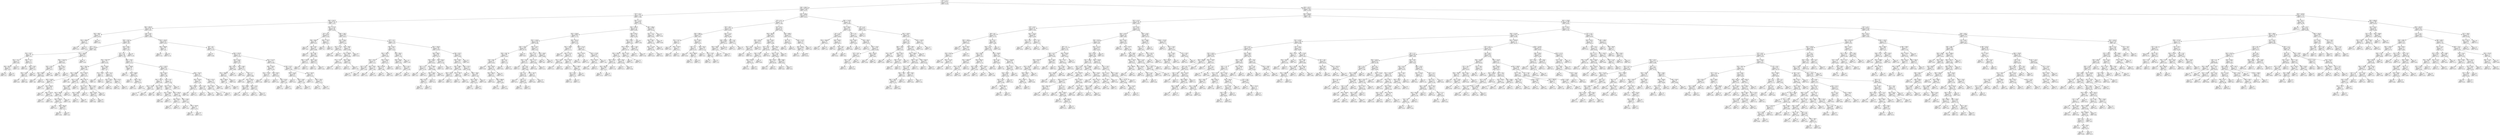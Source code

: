 digraph Tree {
node [shape=box] ;
0 [label="X[7] <= 21.0\nmse = 282.451\nsamples = 772\nvalue = 35.504"] ;
1 [label="X[0] <= 360.8\nmse = 159.235\nsamples = 248\nvalue = 23.131"] ;
0 -> 1 [labeldistance=2.5, labelangle=45, headlabel="True"] ;
2 [label="X[7] <= 10.5\nmse = 72.362\nsamples = 177\nvalue = 17.999"] ;
1 -> 2 ;
3 [label="X[0] <= 254.75\nmse = 39.233\nsamples = 132\nvalue = 14.78"] ;
2 -> 3 ;
4 [label="X[6] <= 683.45\nmse = 26.313\nsamples = 87\nvalue = 12.827"] ;
3 -> 4 ;
5 [label="X[5] <= 948.7\nmse = 3.532\nsamples = 3\nvalue = 24.533"] ;
4 -> 5 ;
6 [label="X[3] <= 206.85\nmse = 0.176\nsamples = 2\nvalue = 25.84"] ;
5 -> 6 ;
7 [label="mse = 0.0\nsamples = 1\nvalue = 25.42"] ;
6 -> 7 ;
8 [label="mse = -0.0\nsamples = 1\nvalue = 26.26"] ;
6 -> 8 ;
9 [label="mse = -0.0\nsamples = 1\nvalue = 21.92"] ;
5 -> 9 ;
10 [label="X[4] <= 6.45\nmse = 22.057\nsamples = 84\nvalue = 12.409"] ;
4 -> 10 ;
11 [label="X[0] <= 155.0\nmse = 15.993\nsamples = 60\nvalue = 11.007"] ;
10 -> 11 ;
12 [label="X[7] <= 5.0\nmse = 11.338\nsamples = 13\nvalue = 7.664"] ;
11 -> 12 ;
13 [label="X[1] <= 167.7\nmse = 2.98\nsamples = 7\nvalue = 5.39"] ;
12 -> 13 ;
14 [label="X[1] <= 157.7\nmse = 1.229\nsamples = 3\nvalue = 3.893"] ;
13 -> 14 ;
15 [label="X[6] <= 942.55\nmse = 0.011\nsamples = 2\nvalue = 4.675"] ;
14 -> 15 ;
16 [label="mse = 0.0\nsamples = 1\nvalue = 4.57"] ;
15 -> 16 ;
17 [label="mse = -0.0\nsamples = 1\nvalue = 4.78"] ;
15 -> 17 ;
18 [label="mse = -0.0\nsamples = 1\nvalue = 2.33"] ;
14 -> 18 ;
19 [label="X[6] <= 777.7\nmse = 1.354\nsamples = 4\nvalue = 6.513"] ;
13 -> 19 ;
20 [label="mse = 0.0\nsamples = 1\nvalue = 4.83"] ;
19 -> 20 ;
21 [label="X[0] <= 136.3\nmse = 0.547\nsamples = 3\nvalue = 7.073"] ;
19 -> 21 ;
22 [label="X[0] <= 124.5\nmse = 0.09\nsamples = 2\nvalue = 6.58"] ;
21 -> 22 ;
23 [label="mse = 0.0\nsamples = 1\nvalue = 6.28"] ;
22 -> 23 ;
24 [label="mse = -0.0\nsamples = 1\nvalue = 6.88"] ;
22 -> 24 ;
25 [label="mse = 0.0\nsamples = 1\nvalue = 8.06"] ;
21 -> 25 ;
26 [label="X[1] <= 206.45\nmse = 8.018\nsamples = 6\nvalue = 10.317"] ;
12 -> 26 ;
27 [label="X[0] <= 134.35\nmse = 5.239\nsamples = 5\nvalue = 9.462"] ;
26 -> 27 ;
28 [label="X[0] <= 124.5\nmse = 6.035\nsamples = 3\nvalue = 10.477"] ;
27 -> 28 ;
29 [label="X[5] <= 898.4\nmse = 1.452\nsamples = 2\nvalue = 8.885"] ;
28 -> 29 ;
30 [label="mse = 0.0\nsamples = 1\nvalue = 7.68"] ;
29 -> 30 ;
31 [label="mse = 0.0\nsamples = 1\nvalue = 10.09"] ;
29 -> 31 ;
32 [label="mse = -0.0\nsamples = 1\nvalue = 13.66"] ;
28 -> 32 ;
33 [label="X[6] <= 851.2\nmse = 0.185\nsamples = 2\nvalue = 7.94"] ;
27 -> 33 ;
34 [label="mse = 0.0\nsamples = 1\nvalue = 7.51"] ;
33 -> 34 ;
35 [label="mse = 0.0\nsamples = 1\nvalue = 8.37"] ;
33 -> 35 ;
36 [label="mse = -0.0\nsamples = 1\nvalue = 14.59"] ;
26 -> 36 ;
37 [label="X[2] <= 168.1\nmse = 13.335\nsamples = 47\nvalue = 11.931"] ;
11 -> 37 ;
38 [label="X[7] <= 5.0\nmse = 11.68\nsamples = 46\nvalue = 11.728"] ;
37 -> 38 ;
39 [label="X[3] <= 196.75\nmse = 7.197\nsamples = 23\nvalue = 10.242"] ;
38 -> 39 ;
40 [label="X[6] <= 758.15\nmse = 5.959\nsamples = 17\nvalue = 11.063"] ;
39 -> 40 ;
41 [label="X[5] <= 1036.0\nmse = 0.309\nsamples = 5\nvalue = 12.964"] ;
40 -> 41 ;
42 [label="X[0] <= 210.85\nmse = 0.084\nsamples = 4\nvalue = 13.21"] ;
41 -> 42 ;
43 [label="mse = 0.0\nsamples = 1\nvalue = 12.79"] ;
42 -> 43 ;
44 [label="X[3] <= 190.25\nmse = 0.034\nsamples = 3\nvalue = 13.35"] ;
42 -> 44 ;
45 [label="mse = 0.0\nsamples = 1\nvalue = 13.12"] ;
44 -> 45 ;
46 [label="X[6] <= 753.35\nmse = 0.011\nsamples = 2\nvalue = 13.465"] ;
44 -> 46 ;
47 [label="mse = 0.0\nsamples = 1\nvalue = 13.57"] ;
46 -> 47 ;
48 [label="mse = 0.0\nsamples = 1\nvalue = 13.36"] ;
46 -> 48 ;
49 [label="mse = -0.0\nsamples = 1\nvalue = 11.98"] ;
41 -> 49 ;
50 [label="X[3] <= 190.55\nmse = 6.18\nsamples = 12\nvalue = 10.271"] ;
40 -> 50 ;
51 [label="X[1] <= 21.05\nmse = 4.804\nsamples = 6\nvalue = 11.797"] ;
50 -> 51 ;
52 [label="X[5] <= 1058.1\nmse = 1.834\nsamples = 5\nvalue = 12.606"] ;
51 -> 52 ;
53 [label="X[3] <= 188.35\nmse = 1.228\nsamples = 4\nvalue = 13.067"] ;
52 -> 53 ;
54 [label="X[6] <= 820.25\nmse = 0.654\nsamples = 3\nvalue = 13.563"] ;
53 -> 54 ;
55 [label="mse = 0.0\nsamples = 1\nvalue = 12.47"] ;
54 -> 55 ;
56 [label="X[6] <= 881.05\nmse = 0.084\nsamples = 2\nvalue = 14.11"] ;
54 -> 56 ;
57 [label="mse = 0.0\nsamples = 1\nvalue = 13.82"] ;
56 -> 57 ;
58 [label="mse = 0.0\nsamples = 1\nvalue = 14.4"] ;
56 -> 58 ;
59 [label="mse = 0.0\nsamples = 1\nvalue = 11.58"] ;
53 -> 59 ;
60 [label="mse = 0.0\nsamples = 1\nvalue = 10.76"] ;
52 -> 60 ;
61 [label="mse = 0.0\nsamples = 1\nvalue = 7.75"] ;
51 -> 61 ;
62 [label="X[6] <= 841.15\nmse = 2.9\nsamples = 6\nvalue = 8.745"] ;
50 -> 62 ;
63 [label="X[1] <= 132.7\nmse = 0.879\nsamples = 3\nvalue = 10.19"] ;
62 -> 63 ;
64 [label="X[5] <= 1003.9\nmse = 0.203\nsamples = 2\nvalue = 9.58"] ;
63 -> 64 ;
65 [label="mse = 0.0\nsamples = 1\nvalue = 9.13"] ;
64 -> 65 ;
66 [label="mse = 0.0\nsamples = 1\nvalue = 10.03"] ;
64 -> 66 ;
67 [label="mse = 0.0\nsamples = 1\nvalue = 11.41"] ;
63 -> 67 ;
68 [label="X[0] <= 243.0\nmse = 0.745\nsamples = 3\nvalue = 7.3"] ;
62 -> 68 ;
69 [label="X[6] <= 870.9\nmse = 0.055\nsamples = 2\nvalue = 6.705"] ;
68 -> 69 ;
70 [label="mse = 0.0\nsamples = 1\nvalue = 6.94"] ;
69 -> 70 ;
71 [label="mse = -0.0\nsamples = 1\nvalue = 6.47"] ;
69 -> 71 ;
72 [label="mse = 0.0\nsamples = 1\nvalue = 8.49"] ;
68 -> 72 ;
73 [label="X[0] <= 192.95\nmse = 3.388\nsamples = 6\nvalue = 7.917"] ;
39 -> 73 ;
74 [label="X[1] <= 186.4\nmse = 1.0\nsamples = 2\nvalue = 5.9"] ;
73 -> 74 ;
75 [label="mse = 0.0\nsamples = 1\nvalue = 4.9"] ;
74 -> 75 ;
76 [label="mse = -0.0\nsamples = 1\nvalue = 6.9"] ;
74 -> 76 ;
77 [label="X[1] <= 76.15\nmse = 1.531\nsamples = 4\nvalue = 8.925"] ;
73 -> 77 ;
78 [label="X[3] <= 202.0\nmse = 0.073\nsamples = 2\nvalue = 9.58"] ;
77 -> 78 ;
79 [label="mse = 0.0\nsamples = 1\nvalue = 9.31"] ;
78 -> 79 ;
80 [label="mse = 0.0\nsamples = 1\nvalue = 9.85"] ;
78 -> 80 ;
81 [label="X[5] <= 975.5\nmse = 2.132\nsamples = 2\nvalue = 8.27"] ;
77 -> 81 ;
82 [label="mse = 0.0\nsamples = 1\nvalue = 6.81"] ;
81 -> 82 ;
83 [label="mse = 0.0\nsamples = 1\nvalue = 9.73"] ;
81 -> 83 ;
84 [label="X[6] <= 720.2\nmse = 11.747\nsamples = 23\nvalue = 13.214"] ;
38 -> 84 ;
85 [label="X[0] <= 186.95\nmse = 11.407\nsamples = 4\nvalue = 17.6"] ;
84 -> 85 ;
86 [label="mse = 0.0\nsamples = 1\nvalue = 12.37"] ;
85 -> 86 ;
87 [label="X[3] <= 188.85\nmse = 3.053\nsamples = 3\nvalue = 19.343"] ;
85 -> 87 ;
88 [label="mse = 0.0\nsamples = 1\nvalue = 17.2"] ;
87 -> 88 ;
89 [label="X[6] <= 705.1\nmse = 1.134\nsamples = 2\nvalue = 20.415"] ;
87 -> 89 ;
90 [label="mse = 0.0\nsamples = 1\nvalue = 19.35"] ;
89 -> 90 ;
91 [label="mse = 0.0\nsamples = 1\nvalue = 21.48"] ;
89 -> 91 ;
92 [label="X[1] <= 128.25\nmse = 6.916\nsamples = 19\nvalue = 12.291"] ;
84 -> 92 ;
93 [label="X[0] <= 201.0\nmse = 3.963\nsamples = 12\nvalue = 11.308"] ;
92 -> 93 ;
94 [label="X[5] <= 1021.3\nmse = 2.56\nsamples = 4\nvalue = 9.505"] ;
93 -> 94 ;
95 [label="X[0] <= 178.45\nmse = 0.09\nsamples = 2\nvalue = 11.09"] ;
94 -> 95 ;
96 [label="mse = 0.0\nsamples = 1\nvalue = 11.39"] ;
95 -> 96 ;
97 [label="mse = 0.0\nsamples = 1\nvalue = 10.79"] ;
95 -> 97 ;
98 [label="X[1] <= 62.05\nmse = 0.006\nsamples = 2\nvalue = 7.92"] ;
94 -> 98 ;
99 [label="mse = 0.0\nsamples = 1\nvalue = 7.84"] ;
98 -> 99 ;
100 [label="mse = 0.0\nsamples = 1\nvalue = 8.0"] ;
98 -> 100 ;
101 [label="X[2] <= 70.5\nmse = 2.227\nsamples = 8\nvalue = 12.209"] ;
93 -> 101 ;
102 [label="X[0] <= 237.0\nmse = 1.209\nsamples = 7\nvalue = 11.8"] ;
101 -> 102 ;
103 [label="X[5] <= 1040.5\nmse = 0.348\nsamples = 2\nvalue = 10.58"] ;
102 -> 103 ;
104 [label="mse = 0.0\nsamples = 1\nvalue = 9.99"] ;
103 -> 104 ;
105 [label="mse = 0.0\nsamples = 1\nvalue = 11.17"] ;
103 -> 105 ;
106 [label="X[3] <= 185.35\nmse = 0.719\nsamples = 5\nvalue = 12.288"] ;
102 -> 106 ;
107 [label="X[6] <= 802.0\nmse = 0.24\nsamples = 2\nvalue = 13.22"] ;
106 -> 107 ;
108 [label="mse = 0.0\nsamples = 1\nvalue = 13.71"] ;
107 -> 108 ;
109 [label="mse = 0.0\nsamples = 1\nvalue = 12.73"] ;
107 -> 109 ;
110 [label="X[0] <= 245.0\nmse = 0.073\nsamples = 3\nvalue = 11.667"] ;
106 -> 110 ;
111 [label="mse = 0.0\nsamples = 1\nvalue = 12.05"] ;
110 -> 111 ;
112 [label="X[3] <= 185.85\nmse = 0.0\nsamples = 2\nvalue = 11.475"] ;
110 -> 112 ;
113 [label="mse = 0.0\nsamples = 1\nvalue = 11.48"] ;
112 -> 113 ;
114 [label="mse = -0.0\nsamples = 1\nvalue = 11.47"] ;
112 -> 114 ;
115 [label="mse = -0.0\nsamples = 1\nvalue = 15.07"] ;
101 -> 115 ;
116 [label="X[6] <= 762.75\nmse = 7.481\nsamples = 7\nvalue = 13.976"] ;
92 -> 116 ;
117 [label="X[0] <= 195.55\nmse = 5.441\nsamples = 4\nvalue = 12.282"] ;
116 -> 117 ;
118 [label="X[0] <= 164.55\nmse = 0.308\nsamples = 2\nvalue = 10.175"] ;
117 -> 118 ;
119 [label="mse = 0.0\nsamples = 1\nvalue = 9.62"] ;
118 -> 119 ;
120 [label="mse = -0.0\nsamples = 1\nvalue = 10.73"] ;
118 -> 120 ;
121 [label="X[1] <= 153.0\nmse = 1.69\nsamples = 2\nvalue = 14.39"] ;
117 -> 121 ;
122 [label="mse = 0.0\nsamples = 1\nvalue = 13.09"] ;
121 -> 122 ;
123 [label="mse = -0.0\nsamples = 1\nvalue = 15.69"] ;
121 -> 123 ;
124 [label="X[5] <= 971.9\nmse = 1.282\nsamples = 3\nvalue = 16.233"] ;
116 -> 124 ;
125 [label="X[5] <= 950.4\nmse = 0.02\nsamples = 2\nvalue = 17.03"] ;
124 -> 125 ;
126 [label="mse = 0.0\nsamples = 1\nvalue = 16.89"] ;
125 -> 126 ;
127 [label="mse = 0.0\nsamples = 1\nvalue = 17.17"] ;
125 -> 127 ;
128 [label="mse = 0.0\nsamples = 1\nvalue = 14.64"] ;
124 -> 128 ;
129 [label="mse = 0.0\nsamples = 1\nvalue = 21.29"] ;
37 -> 129 ;
130 [label="X[3] <= 150.45\nmse = 20.015\nsamples = 24\nvalue = 15.914"] ;
10 -> 130 ;
131 [label="X[6] <= 840.85\nmse = 7.952\nsamples = 2\nvalue = 24.6"] ;
130 -> 131 ;
132 [label="mse = 0.0\nsamples = 1\nvalue = 27.42"] ;
131 -> 132 ;
133 [label="mse = 0.0\nsamples = 1\nvalue = 21.78"] ;
131 -> 133 ;
134 [label="X[4] <= 6.6\nmse = 13.63\nsamples = 22\nvalue = 15.125"] ;
130 -> 134 ;
135 [label="mse = 0.0\nsamples = 1\nvalue = 23.08"] ;
134 -> 135 ;
136 [label="X[0] <= 203.35\nmse = 11.122\nsamples = 21\nvalue = 14.746"] ;
134 -> 136 ;
137 [label="X[2] <= 125.3\nmse = 14.068\nsamples = 10\nvalue = 13.071"] ;
136 -> 137 ;
138 [label="X[6] <= 852.2\nmse = 3.917\nsamples = 4\nvalue = 9.088"] ;
137 -> 138 ;
139 [label="X[5] <= 1084.45\nmse = 0.972\nsamples = 3\nvalue = 8.057"] ;
138 -> 139 ;
140 [label="X[6] <= 788.45\nmse = 0.002\nsamples = 2\nvalue = 7.36"] ;
139 -> 140 ;
141 [label="mse = 0.0\nsamples = 1\nvalue = 7.32"] ;
140 -> 141 ;
142 [label="mse = 0.0\nsamples = 1\nvalue = 7.4"] ;
140 -> 142 ;
143 [label="mse = 0.0\nsamples = 1\nvalue = 9.45"] ;
139 -> 143 ;
144 [label="mse = 0.0\nsamples = 1\nvalue = 12.18"] ;
138 -> 144 ;
145 [label="X[0] <= 166.0\nmse = 3.203\nsamples = 6\nvalue = 15.727"] ;
137 -> 145 ;
146 [label="mse = 0.0\nsamples = 1\nvalue = 19.42"] ;
145 -> 146 ;
147 [label="X[4] <= 7.7\nmse = 0.57\nsamples = 5\nvalue = 14.988"] ;
145 -> 147 ;
148 [label="mse = 0.0\nsamples = 1\nvalue = 13.62"] ;
147 -> 148 ;
149 [label="X[2] <= 144.25\nmse = 0.128\nsamples = 4\nvalue = 15.33"] ;
147 -> 149 ;
150 [label="X[3] <= 168.8\nmse = 0.003\nsamples = 2\nvalue = 14.99"] ;
149 -> 150 ;
151 [label="mse = 0.0\nsamples = 1\nvalue = 15.04"] ;
150 -> 151 ;
152 [label="mse = 0.0\nsamples = 1\nvalue = 14.94"] ;
150 -> 152 ;
153 [label="X[0] <= 170.4\nmse = 0.023\nsamples = 2\nvalue = 15.67"] ;
149 -> 153 ;
154 [label="mse = 0.0\nsamples = 1\nvalue = 15.52"] ;
153 -> 154 ;
155 [label="mse = -0.0\nsamples = 1\nvalue = 15.82"] ;
153 -> 155 ;
156 [label="X[2] <= 121.75\nmse = 3.576\nsamples = 11\nvalue = 16.268"] ;
136 -> 156 ;
157 [label="X[6] <= 785.45\nmse = 2.943\nsamples = 5\nvalue = 15.104"] ;
156 -> 157 ;
158 [label="X[3] <= 177.85\nmse = 1.638\nsamples = 2\nvalue = 16.72"] ;
157 -> 158 ;
159 [label="mse = 0.0\nsamples = 1\nvalue = 15.44"] ;
158 -> 159 ;
160 [label="mse = 0.0\nsamples = 1\nvalue = 18.0"] ;
158 -> 160 ;
161 [label="X[5] <= 997.8\nmse = 0.91\nsamples = 3\nvalue = 14.027"] ;
157 -> 161 ;
162 [label="mse = 0.0\nsamples = 1\nvalue = 15.36"] ;
161 -> 162 ;
163 [label="X[2] <= 62.45\nmse = 0.032\nsamples = 2\nvalue = 13.36"] ;
161 -> 163 ;
164 [label="mse = 0.0\nsamples = 1\nvalue = 13.18"] ;
163 -> 164 ;
165 [label="mse = 0.0\nsamples = 1\nvalue = 13.54"] ;
163 -> 165 ;
166 [label="X[4] <= 10.75\nmse = 2.033\nsamples = 6\nvalue = 17.238"] ;
156 -> 166 ;
167 [label="X[0] <= 212.85\nmse = 0.695\nsamples = 3\nvalue = 18.37"] ;
166 -> 167 ;
168 [label="mse = 0.0\nsamples = 1\nvalue = 19.52"] ;
167 -> 168 ;
169 [label="X[2] <= 148.3\nmse = 0.051\nsamples = 2\nvalue = 17.795"] ;
167 -> 169 ;
170 [label="mse = 0.0\nsamples = 1\nvalue = 18.02"] ;
169 -> 170 ;
171 [label="mse = -0.0\nsamples = 1\nvalue = 17.57"] ;
169 -> 171 ;
172 [label="X[3] <= 156.55\nmse = 0.81\nsamples = 3\nvalue = 16.107"] ;
166 -> 172 ;
173 [label="mse = 0.0\nsamples = 1\nvalue = 17.37"] ;
172 -> 173 ;
174 [label="X[6] <= 783.4\nmse = 0.018\nsamples = 2\nvalue = 15.475"] ;
172 -> 174 ;
175 [label="mse = 0.0\nsamples = 1\nvalue = 15.61"] ;
174 -> 175 ;
176 [label="mse = 0.0\nsamples = 1\nvalue = 15.34"] ;
174 -> 176 ;
177 [label="X[3] <= 177.25\nmse = 42.582\nsamples = 45\nvalue = 18.556"] ;
3 -> 177 ;
178 [label="X[7] <= 5.0\nmse = 30.556\nsamples = 8\nvalue = 27.542"] ;
177 -> 178 ;
179 [label="X[6] <= 683.8\nmse = 3.98\nsamples = 6\nvalue = 24.54"] ;
178 -> 179 ;
180 [label="mse = 0.0\nsamples = 1\nvalue = 28.8"] ;
179 -> 180 ;
181 [label="X[4] <= 9.45\nmse = 0.421\nsamples = 5\nvalue = 23.688"] ;
179 -> 181 ;
182 [label="mse = 0.0\nsamples = 1\nvalue = 22.5"] ;
181 -> 182 ;
183 [label="X[2] <= 60.7\nmse = 0.085\nsamples = 4\nvalue = 23.985"] ;
181 -> 183 ;
184 [label="X[6] <= 779.75\nmse = 0.023\nsamples = 2\nvalue = 24.25"] ;
183 -> 184 ;
185 [label="mse = 0.0\nsamples = 1\nvalue = 24.1"] ;
184 -> 185 ;
186 [label="mse = 0.0\nsamples = 1\nvalue = 24.4"] ;
184 -> 186 ;
187 [label="X[4] <= 10.4\nmse = 0.006\nsamples = 2\nvalue = 23.72"] ;
183 -> 187 ;
188 [label="mse = 0.0\nsamples = 1\nvalue = 23.8"] ;
187 -> 188 ;
189 [label="mse = 0.0\nsamples = 1\nvalue = 23.64"] ;
187 -> 189 ;
190 [label="X[6] <= 779.75\nmse = 2.103\nsamples = 2\nvalue = 36.55"] ;
178 -> 190 ;
191 [label="mse = 0.0\nsamples = 1\nvalue = 35.1"] ;
190 -> 191 ;
192 [label="mse = 0.0\nsamples = 1\nvalue = 38.0"] ;
190 -> 192 ;
193 [label="X[6] <= 749.5\nmse = 23.944\nsamples = 37\nvalue = 16.613"] ;
177 -> 193 ;
194 [label="X[1] <= 156.4\nmse = 34.079\nsamples = 7\nvalue = 22.539"] ;
193 -> 194 ;
195 [label="X[1] <= 71.25\nmse = 0.116\nsamples = 2\nvalue = 30.62"] ;
194 -> 195 ;
196 [label="mse = 0.0\nsamples = 1\nvalue = 30.96"] ;
195 -> 196 ;
197 [label="mse = 0.0\nsamples = 1\nvalue = 30.28"] ;
195 -> 197 ;
198 [label="X[1] <= 198.5\nmse = 11.09\nsamples = 5\nvalue = 19.306"] ;
194 -> 198 ;
199 [label="X[1] <= 186.95\nmse = 5.523\nsamples = 4\nvalue = 20.598"] ;
198 -> 199 ;
200 [label="X[1] <= 176.1\nmse = 1.6\nsamples = 2\nvalue = 18.505"] ;
199 -> 200 ;
201 [label="mse = 0.0\nsamples = 1\nvalue = 17.24"] ;
200 -> 201 ;
202 [label="mse = 0.0\nsamples = 1\nvalue = 19.77"] ;
200 -> 202 ;
203 [label="X[0] <= 289.1\nmse = 0.689\nsamples = 2\nvalue = 22.69"] ;
199 -> 203 ;
204 [label="mse = 0.0\nsamples = 1\nvalue = 23.52"] ;
203 -> 204 ;
205 [label="mse = 0.0\nsamples = 1\nvalue = 21.86"] ;
203 -> 205 ;
206 [label="mse = -0.0\nsamples = 1\nvalue = 14.14"] ;
198 -> 206 ;
207 [label="X[7] <= 5.0\nmse = 11.474\nsamples = 30\nvalue = 15.23"] ;
193 -> 207 ;
208 [label="X[6] <= 827.5\nmse = 2.562\nsamples = 12\nvalue = 13.013"] ;
207 -> 208 ;
209 [label="X[5] <= 1001.5\nmse = 1.027\nsamples = 8\nvalue = 13.929"] ;
208 -> 209 ;
210 [label="X[3] <= 192.5\nmse = 0.135\nsamples = 5\nvalue = 13.24"] ;
209 -> 210 ;
211 [label="X[2] <= 70.5\nmse = 0.003\nsamples = 3\nvalue = 13.48"] ;
210 -> 211 ;
212 [label="mse = 0.0\nsamples = 2\nvalue = 13.52"] ;
211 -> 212 ;
213 [label="mse = -0.0\nsamples = 1\nvalue = 13.4"] ;
211 -> 213 ;
214 [label="X[6] <= 796.5\nmse = 0.116\nsamples = 2\nvalue = 12.88"] ;
210 -> 214 ;
215 [label="mse = 0.0\nsamples = 1\nvalue = 13.22"] ;
214 -> 215 ;
216 [label="mse = 0.0\nsamples = 1\nvalue = 12.54"] ;
214 -> 216 ;
217 [label="X[5] <= 1051.5\nmse = 0.406\nsamples = 3\nvalue = 15.077"] ;
209 -> 217 ;
218 [label="X[6] <= 813.95\nmse = 0.137\nsamples = 2\nvalue = 14.68"] ;
217 -> 218 ;
219 [label="mse = 0.0\nsamples = 1\nvalue = 15.05"] ;
218 -> 219 ;
220 [label="mse = 0.0\nsamples = 1\nvalue = 14.31"] ;
218 -> 220 ;
221 [label="mse = 0.0\nsamples = 1\nvalue = 15.87"] ;
217 -> 221 ;
222 [label="X[5] <= 991.5\nmse = 0.605\nsamples = 4\nvalue = 11.182"] ;
208 -> 222 ;
223 [label="X[6] <= 853.3\nmse = 0.608\nsamples = 3\nvalue = 10.96"] ;
222 -> 223 ;
224 [label="mse = 0.0\nsamples = 1\nvalue = 9.87"] ;
223 -> 224 ;
225 [label="X[3] <= 191.5\nmse = 0.021\nsamples = 2\nvalue = 11.505"] ;
223 -> 225 ;
226 [label="mse = 0.0\nsamples = 1\nvalue = 11.36"] ;
225 -> 226 ;
227 [label="mse = 0.0\nsamples = 1\nvalue = 11.65"] ;
225 -> 227 ;
228 [label="mse = -0.0\nsamples = 1\nvalue = 11.85"] ;
222 -> 228 ;
229 [label="X[5] <= 1053.0\nmse = 11.956\nsamples = 18\nvalue = 16.708"] ;
207 -> 229 ;
230 [label="X[6] <= 846.3\nmse = 10.36\nsamples = 9\nvalue = 18.573"] ;
229 -> 230 ;
231 [label="X[5] <= 952.6\nmse = 8.064\nsamples = 7\nvalue = 19.653"] ;
230 -> 231 ;
232 [label="X[4] <= 2.75\nmse = 0.133\nsamples = 2\nvalue = 23.765"] ;
231 -> 232 ;
233 [label="mse = 0.0\nsamples = 1\nvalue = 23.4"] ;
232 -> 233 ;
234 [label="mse = -0.0\nsamples = 1\nvalue = 24.13"] ;
232 -> 234 ;
235 [label="X[5] <= 1048.5\nmse = 1.767\nsamples = 5\nvalue = 18.008"] ;
231 -> 235 ;
236 [label="X[0] <= 340.0\nmse = 0.596\nsamples = 4\nvalue = 17.44"] ;
235 -> 236 ;
237 [label="X[6] <= 827.5\nmse = 0.24\nsamples = 2\nvalue = 16.75"] ;
236 -> 237 ;
238 [label="mse = 0.0\nsamples = 1\nvalue = 16.26"] ;
237 -> 238 ;
239 [label="mse = -0.0\nsamples = 1\nvalue = 17.24"] ;
237 -> 239 ;
240 [label="mse = -0.0\nsamples = 2\nvalue = 18.13"] ;
236 -> 240 ;
241 [label="mse = 0.0\nsamples = 1\nvalue = 20.28"] ;
235 -> 241 ;
242 [label="X[5] <= 941.6\nmse = 0.038\nsamples = 2\nvalue = 14.795"] ;
230 -> 242 ;
243 [label="mse = 0.0\nsamples = 1\nvalue = 14.6"] ;
242 -> 243 ;
244 [label="mse = -0.0\nsamples = 1\nvalue = 14.99"] ;
242 -> 244 ;
245 [label="X[0] <= 337.0\nmse = 6.592\nsamples = 9\nvalue = 14.842"] ;
229 -> 245 ;
246 [label="X[0] <= 295.9\nmse = 2.633\nsamples = 8\nvalue = 15.571"] ;
245 -> 246 ;
247 [label="X[0] <= 288.0\nmse = 0.067\nsamples = 4\nvalue = 14.585"] ;
246 -> 247 ;
248 [label="X[6] <= 791.0\nmse = 0.023\nsamples = 2\nvalue = 14.35"] ;
247 -> 248 ;
249 [label="mse = 0.0\nsamples = 1\nvalue = 14.5"] ;
248 -> 249 ;
250 [label="mse = 0.0\nsamples = 1\nvalue = 14.2"] ;
248 -> 250 ;
251 [label="X[6] <= 769.15\nmse = 0.0\nsamples = 2\nvalue = 14.82"] ;
247 -> 251 ;
252 [label="mse = 0.0\nsamples = 1\nvalue = 14.8"] ;
251 -> 252 ;
253 [label="mse = 0.0\nsamples = 1\nvalue = 14.84"] ;
251 -> 253 ;
254 [label="X[6] <= 767.0\nmse = 3.253\nsamples = 4\nvalue = 16.558"] ;
246 -> 254 ;
255 [label="mse = 0.0\nsamples = 1\nvalue = 14.2"] ;
254 -> 255 ;
256 [label="X[6] <= 789.0\nmse = 1.867\nsamples = 3\nvalue = 17.343"] ;
254 -> 256 ;
257 [label="X[3] <= 185.0\nmse = 0.469\nsamples = 2\nvalue = 18.225"] ;
256 -> 257 ;
258 [label="mse = 0.0\nsamples = 1\nvalue = 17.54"] ;
257 -> 258 ;
259 [label="mse = -0.0\nsamples = 1\nvalue = 18.91"] ;
257 -> 259 ;
260 [label="mse = 0.0\nsamples = 1\nvalue = 15.58"] ;
256 -> 260 ;
261 [label="mse = -0.0\nsamples = 1\nvalue = 9.01"] ;
245 -> 261 ;
262 [label="X[4] <= 11.75\nmse = 49.949\nsamples = 45\nvalue = 27.443"] ;
2 -> 262 ;
263 [label="X[3] <= 190.15\nmse = 35.178\nsamples = 40\nvalue = 25.981"] ;
262 -> 263 ;
264 [label="X[5] <= 1054.6\nmse = 30.993\nsamples = 30\nvalue = 27.713"] ;
263 -> 264 ;
265 [label="X[2] <= 118.45\nmse = 21.639\nsamples = 18\nvalue = 30.386"] ;
264 -> 265 ;
266 [label="X[0] <= 270.9\nmse = 11.998\nsamples = 8\nvalue = 26.718"] ;
265 -> 266 ;
267 [label="X[0] <= 250.7\nmse = 3.386\nsamples = 7\nvalue = 25.581"] ;
266 -> 267 ;
268 [label="X[2] <= 94.9\nmse = 0.285\nsamples = 5\nvalue = 24.942"] ;
267 -> 268 ;
269 [label="mse = 0.0\nsamples = 1\nvalue = 25.69"] ;
268 -> 269 ;
270 [label="X[6] <= 902.8\nmse = 0.181\nsamples = 4\nvalue = 24.755"] ;
268 -> 270 ;
271 [label="X[6] <= 865.75\nmse = 0.073\nsamples = 3\nvalue = 24.55"] ;
270 -> 271 ;
272 [label="mse = 0.0\nsamples = 1\nvalue = 24.92"] ;
271 -> 272 ;
273 [label="X[6] <= 886.05\nmse = 0.007\nsamples = 2\nvalue = 24.365"] ;
271 -> 273 ;
274 [label="mse = 0.0\nsamples = 1\nvalue = 24.45"] ;
273 -> 274 ;
275 [label="mse = -0.0\nsamples = 1\nvalue = 24.28"] ;
273 -> 275 ;
276 [label="mse = 0.0\nsamples = 1\nvalue = 25.37"] ;
270 -> 276 ;
277 [label="X[4] <= 6.1\nmse = 7.562\nsamples = 2\nvalue = 27.18"] ;
267 -> 277 ;
278 [label="mse = 0.0\nsamples = 1\nvalue = 29.93"] ;
277 -> 278 ;
279 [label="mse = 0.0\nsamples = 1\nvalue = 24.43"] ;
277 -> 279 ;
280 [label="mse = -0.0\nsamples = 1\nvalue = 34.67"] ;
266 -> 280 ;
281 [label="X[0] <= 214.2\nmse = 9.977\nsamples = 10\nvalue = 33.32"] ;
265 -> 281 ;
282 [label="X[3] <= 173.7\nmse = 3.474\nsamples = 8\nvalue = 31.979"] ;
281 -> 282 ;
283 [label="X[3] <= 155.7\nmse = 3.259\nsamples = 6\nvalue = 31.417"] ;
282 -> 283 ;
284 [label="mse = 0.0\nsamples = 1\nvalue = 33.7"] ;
283 -> 284 ;
285 [label="X[4] <= 8.8\nmse = 2.659\nsamples = 5\nvalue = 30.96"] ;
283 -> 285 ;
286 [label="X[4] <= 5.3\nmse = 2.285\nsamples = 3\nvalue = 31.887"] ;
285 -> 286 ;
287 [label="mse = 0.0\nsamples = 1\nvalue = 29.75"] ;
286 -> 287 ;
288 [label="X[4] <= 7.2\nmse = 0.003\nsamples = 2\nvalue = 32.955"] ;
286 -> 288 ;
289 [label="mse = 0.0\nsamples = 1\nvalue = 33.01"] ;
288 -> 289 ;
290 [label="mse = 0.0\nsamples = 1\nvalue = 32.9"] ;
288 -> 290 ;
291 [label="X[3] <= 165.75\nmse = 0.0\nsamples = 2\nvalue = 29.57"] ;
285 -> 291 ;
292 [label="mse = 0.0\nsamples = 1\nvalue = 29.59"] ;
291 -> 292 ;
293 [label="mse = -0.0\nsamples = 1\nvalue = 29.55"] ;
291 -> 293 ;
294 [label="X[3] <= 177.5\nmse = 0.331\nsamples = 2\nvalue = 33.665"] ;
282 -> 294 ;
295 [label="mse = 0.0\nsamples = 1\nvalue = 33.09"] ;
294 -> 295 ;
296 [label="mse = -0.0\nsamples = 1\nvalue = 34.24"] ;
294 -> 296 ;
297 [label="X[0] <= 245.0\nmse = 0.007\nsamples = 2\nvalue = 38.685"] ;
281 -> 297 ;
298 [label="mse = 0.0\nsamples = 1\nvalue = 38.6"] ;
297 -> 298 ;
299 [label="mse = -0.0\nsamples = 1\nvalue = 38.77"] ;
297 -> 299 ;
300 [label="X[0] <= 201.15\nmse = 18.239\nsamples = 12\nvalue = 23.704"] ;
264 -> 300 ;
301 [label="X[3] <= 140.05\nmse = 5.558\nsamples = 7\nvalue = 21.721"] ;
300 -> 301 ;
302 [label="mse = 0.0\nsamples = 1\nvalue = 17.82"] ;
301 -> 302 ;
303 [label="X[0] <= 175.15\nmse = 3.524\nsamples = 6\nvalue = 22.372"] ;
301 -> 303 ;
304 [label="X[2] <= 143.8\nmse = 0.97\nsamples = 2\nvalue = 24.495"] ;
303 -> 304 ;
305 [label="mse = 0.0\nsamples = 1\nvalue = 23.51"] ;
304 -> 305 ;
306 [label="mse = 0.0\nsamples = 1\nvalue = 25.48"] ;
304 -> 306 ;
307 [label="X[3] <= 164.25\nmse = 1.42\nsamples = 4\nvalue = 21.31"] ;
303 -> 307 ;
308 [label="mse = 0.0\nsamples = 1\nvalue = 22.72"] ;
307 -> 308 ;
309 [label="X[5] <= 1069.2\nmse = 1.01\nsamples = 3\nvalue = 20.84"] ;
307 -> 309 ;
310 [label="X[1] <= 22.6\nmse = 0.002\nsamples = 2\nvalue = 21.55"] ;
309 -> 310 ;
311 [label="mse = 0.0\nsamples = 1\nvalue = 21.6"] ;
310 -> 311 ;
312 [label="mse = 0.0\nsamples = 1\nvalue = 21.5"] ;
310 -> 312 ;
313 [label="mse = 0.0\nsamples = 1\nvalue = 19.42"] ;
309 -> 313 ;
314 [label="X[0] <= 213.75\nmse = 22.785\nsamples = 5\nvalue = 26.48"] ;
300 -> 314 ;
315 [label="X[5] <= 1075.6\nmse = 0.23\nsamples = 2\nvalue = 30.87"] ;
314 -> 315 ;
316 [label="mse = 0.0\nsamples = 1\nvalue = 30.39"] ;
315 -> 316 ;
317 [label="mse = 0.0\nsamples = 1\nvalue = 31.35"] ;
315 -> 317 ;
318 [label="X[3] <= 177.85\nmse = 16.407\nsamples = 3\nvalue = 23.553"] ;
314 -> 318 ;
319 [label="X[3] <= 166.25\nmse = 0.13\nsamples = 2\nvalue = 26.41"] ;
318 -> 319 ;
320 [label="mse = 0.0\nsamples = 1\nvalue = 26.05"] ;
319 -> 320 ;
321 [label="mse = 0.0\nsamples = 1\nvalue = 26.77"] ;
319 -> 321 ;
322 [label="mse = -0.0\nsamples = 1\nvalue = 17.84"] ;
318 -> 322 ;
323 [label="X[6] <= 870.5\nmse = 11.726\nsamples = 10\nvalue = 20.784"] ;
263 -> 323 ;
324 [label="X[0] <= 330.5\nmse = 5.238\nsamples = 9\nvalue = 21.667"] ;
323 -> 324 ;
325 [label="X[3] <= 200.45\nmse = 1.71\nsamples = 7\nvalue = 20.776"] ;
324 -> 325 ;
326 [label="X[5] <= 1028.75\nmse = 0.712\nsamples = 5\nvalue = 21.306"] ;
325 -> 326 ;
327 [label="X[0] <= 255.4\nmse = 0.214\nsamples = 3\nvalue = 21.907"] ;
326 -> 327 ;
328 [label="X[5] <= 987.55\nmse = 0.008\nsamples = 2\nvalue = 22.23"] ;
327 -> 328 ;
329 [label="mse = 0.0\nsamples = 1\nvalue = 22.14"] ;
328 -> 329 ;
330 [label="mse = 0.0\nsamples = 1\nvalue = 22.32"] ;
328 -> 330 ;
331 [label="mse = -0.0\nsamples = 1\nvalue = 21.26"] ;
327 -> 331 ;
332 [label="X[3] <= 194.2\nmse = 0.106\nsamples = 2\nvalue = 20.405"] ;
326 -> 332 ;
333 [label="mse = 0.0\nsamples = 1\nvalue = 20.73"] ;
332 -> 333 ;
334 [label="mse = -0.0\nsamples = 1\nvalue = 20.08"] ;
332 -> 334 ;
335 [label="X[0] <= 312.0\nmse = 1.742\nsamples = 2\nvalue = 19.45"] ;
325 -> 335 ;
336 [label="mse = 0.0\nsamples = 1\nvalue = 18.13"] ;
335 -> 336 ;
337 [label="mse = 0.0\nsamples = 1\nvalue = 20.77"] ;
335 -> 337 ;
338 [label="X[6] <= 778.0\nmse = 5.085\nsamples = 2\nvalue = 24.785"] ;
324 -> 338 ;
339 [label="mse = 0.0\nsamples = 1\nvalue = 22.53"] ;
338 -> 339 ;
340 [label="mse = -0.0\nsamples = 1\nvalue = 27.04"] ;
338 -> 340 ;
341 [label="mse = 0.0\nsamples = 1\nvalue = 12.84"] ;
323 -> 341 ;
342 [label="X[6] <= 894.4\nmse = 14.098\nsamples = 5\nvalue = 39.144"] ;
262 -> 342 ;
343 [label="X[1] <= 27.3\nmse = 7.168\nsamples = 4\nvalue = 40.59"] ;
342 -> 343 ;
344 [label="X[0] <= 264.7\nmse = 0.03\nsamples = 3\nvalue = 42.133"] ;
343 -> 344 ;
345 [label="X[2] <= 111.95\nmse = 0.001\nsamples = 2\nvalue = 42.255"] ;
344 -> 345 ;
346 [label="mse = 0.0\nsamples = 1\nvalue = 42.29"] ;
345 -> 346 ;
347 [label="mse = 0.0\nsamples = 1\nvalue = 42.22"] ;
345 -> 347 ;
348 [label="mse = 0.0\nsamples = 1\nvalue = 41.89"] ;
344 -> 348 ;
349 [label="mse = -0.0\nsamples = 1\nvalue = 35.96"] ;
343 -> 349 ;
350 [label="mse = 0.0\nsamples = 1\nvalue = 33.36"] ;
342 -> 350 ;
351 [label="X[3] <= 183.4\nmse = 146.538\nsamples = 71\nvalue = 35.923"] ;
1 -> 351 ;
352 [label="X[7] <= 5.0\nmse = 102.737\nsamples = 41\nvalue = 41.348"] ;
351 -> 352 ;
353 [label="X[2] <= 39.5\nmse = 33.875\nsamples = 19\nvalue = 33.622"] ;
352 -> 353 ;
354 [label="X[0] <= 388.4\nmse = 13.474\nsamples = 12\nvalue = 36.67"] ;
353 -> 354 ;
355 [label="X[1] <= 141.4\nmse = 5.31\nsamples = 6\nvalue = 34.1"] ;
354 -> 355 ;
356 [label="mse = 0.0\nsamples = 1\nvalue = 29.0"] ;
355 -> 356 ;
357 [label="X[6] <= 756.25\nmse = 0.13\nsamples = 5\nvalue = 35.12"] ;
355 -> 357 ;
358 [label="mse = -0.0\nsamples = 4\nvalue = 35.3"] ;
357 -> 358 ;
359 [label="mse = 0.0\nsamples = 1\nvalue = 34.4"] ;
357 -> 359 ;
360 [label="X[1] <= 100.5\nmse = 8.427\nsamples = 6\nvalue = 39.24"] ;
354 -> 360 ;
361 [label="X[4] <= 5.7\nmse = 0.05\nsamples = 3\nvalue = 41.347"] ;
360 -> 361 ;
362 [label="mse = 0.0\nsamples = 1\nvalue = 41.64"] ;
361 -> 362 ;
363 [label="X[5] <= 899.45\nmse = 0.01\nsamples = 2\nvalue = 41.2"] ;
361 -> 363 ;
364 [label="mse = 0.0\nsamples = 1\nvalue = 41.3"] ;
363 -> 364 ;
365 [label="mse = -0.0\nsamples = 1\nvalue = 41.1"] ;
363 -> 365 ;
366 [label="X[0] <= 447.0\nmse = 7.929\nsamples = 3\nvalue = 37.133"] ;
360 -> 366 ;
367 [label="mse = 0.0\nsamples = 1\nvalue = 33.4"] ;
366 -> 367 ;
368 [label="X[1] <= 118.0\nmse = 1.44\nsamples = 2\nvalue = 39.0"] ;
366 -> 368 ;
369 [label="mse = 0.0\nsamples = 1\nvalue = 40.2"] ;
368 -> 369 ;
370 [label="mse = 0.0\nsamples = 1\nvalue = 37.8"] ;
368 -> 370 ;
371 [label="X[4] <= 12.75\nmse = 25.607\nsamples = 7\nvalue = 28.396"] ;
353 -> 371 ;
372 [label="X[0] <= 435.0\nmse = 24.899\nsamples = 5\nvalue = 30.102"] ;
371 -> 372 ;
373 [label="X[5] <= 910.0\nmse = 1.904\nsamples = 2\nvalue = 33.39"] ;
372 -> 373 ;
374 [label="mse = 0.0\nsamples = 1\nvalue = 32.01"] ;
373 -> 374 ;
375 [label="mse = -0.0\nsamples = 1\nvalue = 34.77"] ;
373 -> 375 ;
376 [label="mse = 28.216\nsamples = 3\nvalue = 27.91"] ;
372 -> 376 ;
377 [label="X[4] <= 14.1\nmse = 1.904\nsamples = 2\nvalue = 24.13"] ;
371 -> 377 ;
378 [label="mse = 0.0\nsamples = 1\nvalue = 25.51"] ;
377 -> 378 ;
379 [label="mse = -0.0\nsamples = 1\nvalue = 22.75"] ;
377 -> 379 ;
380 [label="X[2] <= 39.5\nmse = 66.124\nsamples = 22\nvalue = 48.021"] ;
352 -> 380 ;
381 [label="X[0] <= 382.45\nmse = 68.24\nsamples = 16\nvalue = 49.973"] ;
380 -> 381 ;
382 [label="X[5] <= 935.4\nmse = 145.49\nsamples = 5\nvalue = 45.32"] ;
381 -> 382 ;
383 [label="X[1] <= 141.5\nmse = 0.062\nsamples = 2\nvalue = 45.95"] ;
382 -> 383 ;
384 [label="mse = 0.0\nsamples = 1\nvalue = 45.7"] ;
383 -> 384 ;
385 [label="mse = 0.0\nsamples = 1\nvalue = 46.2"] ;
383 -> 385 ;
386 [label="mse = 242.0\nsamples = 3\nvalue = 44.9"] ;
382 -> 386 ;
387 [label="X[6] <= 792.6\nmse = 18.812\nsamples = 11\nvalue = 52.088"] ;
381 -> 387 ;
388 [label="X[7] <= 10.5\nmse = 8.249\nsamples = 4\nvalue = 56.765"] ;
387 -> 388 ;
389 [label="X[4] <= 15.45\nmse = 7.012\nsamples = 3\nvalue = 55.767"] ;
388 -> 389 ;
390 [label="X[6] <= 697.25\nmse = 2.235\nsamples = 2\nvalue = 54.105"] ;
389 -> 390 ;
391 [label="mse = 0.0\nsamples = 1\nvalue = 52.61"] ;
390 -> 391 ;
392 [label="mse = -0.0\nsamples = 1\nvalue = 55.6"] ;
390 -> 392 ;
393 [label="mse = 0.0\nsamples = 1\nvalue = 59.09"] ;
389 -> 393 ;
394 [label="mse = 0.0\nsamples = 1\nvalue = 59.76"] ;
388 -> 394 ;
395 [label="X[5] <= 941.4\nmse = 5.207\nsamples = 7\nvalue = 49.416"] ;
387 -> 395 ;
396 [label="X[4] <= 17.55\nmse = 1.808\nsamples = 6\nvalue = 48.635"] ;
395 -> 396 ;
397 [label="X[0] <= 473.5\nmse = 0.322\nsamples = 4\nvalue = 49.528"] ;
396 -> 397 ;
398 [label="mse = -0.0\nsamples = 3\nvalue = 49.2"] ;
397 -> 398 ;
399 [label="mse = 0.0\nsamples = 1\nvalue = 50.51"] ;
397 -> 399 ;
400 [label="X[6] <= 848.7\nmse = 0.003\nsamples = 2\nvalue = 46.85"] ;
396 -> 400 ;
401 [label="mse = 0.0\nsamples = 1\nvalue = 46.8"] ;
400 -> 401 ;
402 [label="mse = 0.0\nsamples = 1\nvalue = 46.9"] ;
400 -> 402 ;
403 [label="mse = -0.0\nsamples = 1\nvalue = 54.1"] ;
395 -> 403 ;
404 [label="X[5] <= 880.0\nmse = 23.216\nsamples = 6\nvalue = 42.815"] ;
380 -> 404 ;
405 [label="X[4] <= 8.7\nmse = 0.416\nsamples = 2\nvalue = 39.645"] ;
404 -> 405 ;
406 [label="mse = 0.0\nsamples = 1\nvalue = 39.0"] ;
405 -> 406 ;
407 [label="mse = 0.0\nsamples = 1\nvalue = 40.29"] ;
405 -> 407 ;
408 [label="X[4] <= 12.75\nmse = 27.08\nsamples = 4\nvalue = 44.4"] ;
404 -> 408 ;
409 [label="X[5] <= 952.5\nmse = 35.106\nsamples = 3\nvalue = 43.9"] ;
408 -> 409 ;
410 [label="mse = 0.0\nsamples = 1\nvalue = 41.67"] ;
409 -> 410 ;
411 [label="mse = 48.93\nsamples = 2\nvalue = 45.015"] ;
409 -> 411 ;
412 [label="mse = -0.0\nsamples = 1\nvalue = 45.9"] ;
408 -> 412 ;
413 [label="X[6] <= 710.05\nmse = 111.191\nsamples = 30\nvalue = 28.508"] ;
351 -> 413 ;
414 [label="X[3] <= 194.5\nmse = 63.09\nsamples = 13\nvalue = 37.456"] ;
413 -> 414 ;
415 [label="X[7] <= 5.0\nmse = 58.879\nsamples = 5\nvalue = 44.004"] ;
414 -> 415 ;
416 [label="X[5] <= 1004.95\nmse = 7.562\nsamples = 2\nvalue = 36.55"] ;
415 -> 416 ;
417 [label="mse = 0.0\nsamples = 1\nvalue = 39.3"] ;
416 -> 417 ;
418 [label="mse = -0.0\nsamples = 1\nvalue = 33.8"] ;
416 -> 418 ;
419 [label="X[0] <= 482.0\nmse = 31.355\nsamples = 3\nvalue = 48.973"] ;
415 -> 419 ;
420 [label="mse = 0.0\nsamples = 1\nvalue = 56.1"] ;
419 -> 420 ;
421 [label="X[7] <= 10.5\nmse = 8.94\nsamples = 2\nvalue = 45.41"] ;
419 -> 421 ;
422 [label="mse = 0.0\nsamples = 1\nvalue = 42.42"] ;
421 -> 422 ;
423 [label="mse = 0.0\nsamples = 1\nvalue = 48.4"] ;
421 -> 423 ;
424 [label="X[7] <= 5.0\nmse = 22.177\nsamples = 8\nvalue = 33.364"] ;
414 -> 424 ;
425 [label="X[3] <= 205.0\nmse = 0.051\nsamples = 2\nvalue = 25.835"] ;
424 -> 425 ;
426 [label="mse = 0.0\nsamples = 1\nvalue = 26.06"] ;
425 -> 426 ;
427 [label="mse = -0.0\nsamples = 1\nvalue = 25.61"] ;
425 -> 427 ;
428 [label="X[5] <= 852.0\nmse = 4.361\nsamples = 6\nvalue = 35.873"] ;
424 -> 428 ;
429 [label="mse = 0.0\nsamples = 1\nvalue = 37.92"] ;
428 -> 429 ;
430 [label="X[3] <= 219.0\nmse = 4.228\nsamples = 5\nvalue = 35.464"] ;
428 -> 430 ;
431 [label="X[7] <= 10.5\nmse = 2.877\nsamples = 3\nvalue = 34.547"] ;
430 -> 431 ;
432 [label="X[4] <= 1.95\nmse = 0.02\nsamples = 2\nvalue = 33.35"] ;
431 -> 432 ;
433 [label="mse = 0.0\nsamples = 1\nvalue = 33.21"] ;
432 -> 433 ;
434 [label="mse = -0.0\nsamples = 1\nvalue = 33.49"] ;
432 -> 434 ;
435 [label="mse = 0.0\nsamples = 1\nvalue = 36.94"] ;
431 -> 435 ;
436 [label="X[0] <= 451.25\nmse = 3.098\nsamples = 2\nvalue = 36.84"] ;
430 -> 436 ;
437 [label="mse = 0.0\nsamples = 1\nvalue = 35.08"] ;
436 -> 437 ;
438 [label="mse = -0.0\nsamples = 1\nvalue = 38.6"] ;
436 -> 438 ;
439 [label="X[7] <= 2.0\nmse = 39.913\nsamples = 17\nvalue = 21.665"] ;
413 -> 439 ;
440 [label="mse = 0.0\nsamples = 1\nvalue = 6.27"] ;
439 -> 440 ;
441 [label="X[5] <= 1076.2\nmse = 26.67\nsamples = 16\nvalue = 22.627"] ;
439 -> 441 ;
442 [label="X[7] <= 5.0\nmse = 15.028\nsamples = 14\nvalue = 24.001"] ;
441 -> 442 ;
443 [label="X[6] <= 739.5\nmse = 13.501\nsamples = 5\nvalue = 20.36"] ;
442 -> 443 ;
444 [label="X[5] <= 936.1\nmse = 0.0\nsamples = 2\nvalue = 24.395"] ;
443 -> 444 ;
445 [label="mse = 0.0\nsamples = 1\nvalue = 24.39"] ;
444 -> 445 ;
446 [label="mse = 0.0\nsamples = 1\nvalue = 24.4"] ;
444 -> 446 ;
447 [label="X[5] <= 953.3\nmse = 4.412\nsamples = 3\nvalue = 17.67"] ;
443 -> 447 ;
448 [label="X[6] <= 771.8\nmse = 0.002\nsamples = 2\nvalue = 19.155"] ;
447 -> 448 ;
449 [label="mse = 0.0\nsamples = 1\nvalue = 19.11"] ;
448 -> 449 ;
450 [label="mse = -0.0\nsamples = 1\nvalue = 19.2"] ;
448 -> 450 ;
451 [label="mse = -0.0\nsamples = 1\nvalue = 14.7"] ;
447 -> 451 ;
452 [label="X[0] <= 398.5\nmse = 4.417\nsamples = 9\nvalue = 26.024"] ;
442 -> 452 ;
453 [label="X[5] <= 1043.8\nmse = 2.587\nsamples = 8\nvalue = 25.51"] ;
452 -> 453 ;
454 [label="X[6] <= 774.3\nmse = 2.482\nsamples = 6\nvalue = 26.002"] ;
453 -> 454 ;
455 [label="X[7] <= 10.5\nmse = 2.253\nsamples = 5\nvalue = 25.654"] ;
454 -> 455 ;
456 [label="X[6] <= 760.5\nmse = 1.49\nsamples = 3\nvalue = 24.91"] ;
455 -> 456 ;
457 [label="X[6] <= 746.15\nmse = 0.093\nsamples = 2\nvalue = 25.755"] ;
456 -> 457 ;
458 [label="mse = 0.0\nsamples = 1\nvalue = 25.45"] ;
457 -> 458 ;
459 [label="mse = -0.0\nsamples = 1\nvalue = 26.06"] ;
457 -> 459 ;
460 [label="mse = 0.0\nsamples = 1\nvalue = 23.22"] ;
456 -> 460 ;
461 [label="X[0] <= 380.5\nmse = 1.322\nsamples = 2\nvalue = 26.77"] ;
455 -> 461 ;
462 [label="mse = 0.0\nsamples = 1\nvalue = 25.62"] ;
461 -> 462 ;
463 [label="mse = -0.0\nsamples = 1\nvalue = 27.92"] ;
461 -> 463 ;
464 [label="mse = -0.0\nsamples = 1\nvalue = 27.74"] ;
454 -> 464 ;
465 [label="X[0] <= 382.25\nmse = 0.001\nsamples = 2\nvalue = 24.035"] ;
453 -> 465 ;
466 [label="mse = 0.0\nsamples = 1\nvalue = 24.0"] ;
465 -> 466 ;
467 [label="mse = 0.0\nsamples = 1\nvalue = 24.07"] ;
465 -> 467 ;
468 [label="mse = 0.0\nsamples = 1\nvalue = 30.14"] ;
452 -> 468 ;
469 [label="X[5] <= 1107.8\nmse = 2.356\nsamples = 2\nvalue = 13.005"] ;
441 -> 469 ;
470 [label="mse = 0.0\nsamples = 1\nvalue = 14.54"] ;
469 -> 470 ;
471 [label="mse = 0.0\nsamples = 1\nvalue = 11.47"] ;
469 -> 471 ;
472 [label="X[0] <= 357.5\nmse = 234.022\nsamples = 524\nvalue = 41.359"] ;
0 -> 472 [labeldistance=2.5, labelangle=-45, headlabel="False"] ;
473 [label="X[0] <= 166.45\nmse = 164.904\nsamples = 412\nvalue = 37.06"] ;
472 -> 473 ;
474 [label="X[1] <= 115.5\nmse = 87.647\nsamples = 101\nvalue = 26.497"] ;
473 -> 474 ;
475 [label="X[7] <= 42.0\nmse = 47.217\nsamples = 31\nvalue = 17.919"] ;
474 -> 475 ;
476 [label="X[4] <= 6.9\nmse = 15.022\nsamples = 27\nvalue = 15.779"] ;
475 -> 476 ;
477 [label="X[3] <= 169.9\nmse = 13.719\nsamples = 5\nvalue = 20.59"] ;
476 -> 477 ;
478 [label="mse = 0.0\nsamples = 1\nvalue = 26.2"] ;
477 -> 478 ;
479 [label="X[2] <= 194.0\nmse = 7.314\nsamples = 4\nvalue = 19.188"] ;
477 -> 479 ;
480 [label="X[2] <= 81.65\nmse = 3.173\nsamples = 3\nvalue = 20.47"] ;
479 -> 480 ;
481 [label="mse = 0.0\nsamples = 1\nvalue = 17.96"] ;
480 -> 481 ;
482 [label="X[6] <= 711.55\nmse = 0.034\nsamples = 2\nvalue = 21.725"] ;
480 -> 482 ;
483 [label="mse = 0.0\nsamples = 1\nvalue = 21.91"] ;
482 -> 483 ;
484 [label="mse = -0.0\nsamples = 1\nvalue = 21.54"] ;
482 -> 484 ;
485 [label="mse = -0.0\nsamples = 1\nvalue = 15.34"] ;
479 -> 485 ;
486 [label="X[1] <= 57.3\nmse = 8.861\nsamples = 22\nvalue = 14.685"] ;
476 -> 486 ;
487 [label="X[4] <= 11.35\nmse = 6.651\nsamples = 20\nvalue = 14.154"] ;
486 -> 487 ;
488 [label="X[5] <= 929.5\nmse = 2.645\nsamples = 8\nvalue = 11.551"] ;
487 -> 488 ;
489 [label="X[2] <= 186.95\nmse = 0.676\nsamples = 3\nvalue = 9.607"] ;
488 -> 489 ;
490 [label="X[3] <= 197.35\nmse = 0.16\nsamples = 2\nvalue = 10.14"] ;
489 -> 490 ;
491 [label="mse = 0.0\nsamples = 1\nvalue = 9.74"] ;
490 -> 491 ;
492 [label="mse = -0.0\nsamples = 1\nvalue = 10.54"] ;
490 -> 492 ;
493 [label="mse = 0.0\nsamples = 1\nvalue = 8.54"] ;
489 -> 493 ;
494 [label="X[5] <= 985.75\nmse = 0.196\nsamples = 5\nvalue = 12.718"] ;
488 -> 494 ;
495 [label="X[3] <= 180.4\nmse = 0.002\nsamples = 2\nvalue = 13.245"] ;
494 -> 495 ;
496 [label="mse = 0.0\nsamples = 1\nvalue = 13.29"] ;
495 -> 496 ;
497 [label="mse = 0.0\nsamples = 1\nvalue = 13.2"] ;
495 -> 497 ;
498 [label="X[5] <= 1019.5\nmse = 0.017\nsamples = 3\nvalue = 12.367"] ;
494 -> 498 ;
499 [label="mse = 0.0\nsamples = 1\nvalue = 12.18"] ;
498 -> 499 ;
500 [label="mse = 0.0\nsamples = 2\nvalue = 12.46"] ;
498 -> 500 ;
501 [label="X[2] <= 162.65\nmse = 1.792\nsamples = 12\nvalue = 15.89"] ;
487 -> 501 ;
502 [label="X[4] <= 14.0\nmse = 0.001\nsamples = 3\nvalue = 18.003"] ;
501 -> 502 ;
503 [label="mse = 0.0\nsamples = 2\nvalue = 18.03"] ;
502 -> 503 ;
504 [label="mse = -0.0\nsamples = 1\nvalue = 17.95"] ;
502 -> 504 ;
505 [label="X[5] <= 1032.85\nmse = 0.404\nsamples = 9\nvalue = 15.186"] ;
501 -> 505 ;
506 [label="X[0] <= 157.5\nmse = 0.035\nsamples = 8\nvalue = 15.401"] ;
505 -> 506 ;
507 [label="X[4] <= 16.45\nmse = 0.004\nsamples = 6\nvalue = 15.505"] ;
506 -> 507 ;
508 [label="X[3] <= 174.0\nmse = 0.001\nsamples = 4\nvalue = 15.548"] ;
507 -> 508 ;
509 [label="mse = 0.0\nsamples = 2\nvalue = 15.57"] ;
508 -> 509 ;
510 [label="X[6] <= 884.15\nmse = 0.0\nsamples = 2\nvalue = 15.525"] ;
508 -> 510 ;
511 [label="mse = 0.0\nsamples = 1\nvalue = 15.52"] ;
510 -> 511 ;
512 [label="mse = 0.0\nsamples = 1\nvalue = 15.53"] ;
510 -> 512 ;
513 [label="mse = -0.0\nsamples = 2\nvalue = 15.42"] ;
507 -> 513 ;
514 [label="mse = -0.0\nsamples = 2\nvalue = 15.09"] ;
506 -> 514 ;
515 [label="mse = -0.0\nsamples = 1\nvalue = 13.46"] ;
505 -> 515 ;
516 [label="mse = -0.0\nsamples = 2\nvalue = 19.99"] ;
486 -> 516 ;
517 [label="X[3] <= 170.15\nmse = 24.849\nsamples = 4\nvalue = 32.368"] ;
475 -> 517 ;
518 [label="X[7] <= 78.0\nmse = 0.49\nsamples = 2\nvalue = 37.26"] ;
517 -> 518 ;
519 [label="mse = 0.0\nsamples = 1\nvalue = 36.56"] ;
518 -> 519 ;
520 [label="mse = -0.0\nsamples = 1\nvalue = 37.96"] ;
518 -> 520 ;
521 [label="X[7] <= 73.0\nmse = 1.334\nsamples = 2\nvalue = 27.475"] ;
517 -> 521 ;
522 [label="mse = 0.0\nsamples = 1\nvalue = 28.63"] ;
521 -> 522 ;
523 [label="mse = -0.0\nsamples = 1\nvalue = 26.32"] ;
521 -> 523 ;
524 [label="X[7] <= 42.0\nmse = 58.534\nsamples = 70\nvalue = 30.296"] ;
474 -> 524 ;
525 [label="X[4] <= 10.55\nmse = 43.721\nsamples = 60\nvalue = 28.89"] ;
524 -> 525 ;
526 [label="X[5] <= 873.0\nmse = 31.872\nsamples = 46\nvalue = 26.84"] ;
525 -> 526 ;
527 [label="X[4] <= 6.7\nmse = 11.523\nsamples = 15\nvalue = 31.797"] ;
526 -> 527 ;
528 [label="X[4] <= 5.75\nmse = 7.382\nsamples = 8\nvalue = 33.926"] ;
527 -> 528 ;
529 [label="X[6] <= 876.0\nmse = 2.527\nsamples = 5\nvalue = 32.31"] ;
528 -> 529 ;
530 [label="X[3] <= 202.25\nmse = 0.058\nsamples = 4\nvalue = 33.098"] ;
529 -> 530 ;
531 [label="X[6] <= 804.0\nmse = 0.013\nsamples = 3\nvalue = 33.223"] ;
530 -> 531 ;
532 [label="X[1] <= 206.75\nmse = 0.0\nsamples = 2\nvalue = 33.305"] ;
531 -> 532 ;
533 [label="mse = 0.0\nsamples = 1\nvalue = 33.31"] ;
532 -> 533 ;
534 [label="mse = 0.0\nsamples = 1\nvalue = 33.3"] ;
532 -> 534 ;
535 [label="mse = 0.0\nsamples = 1\nvalue = 33.06"] ;
531 -> 535 ;
536 [label="mse = 0.0\nsamples = 1\nvalue = 32.72"] ;
530 -> 536 ;
537 [label="mse = 0.0\nsamples = 1\nvalue = 29.16"] ;
529 -> 537 ;
538 [label="X[0] <= 150.0\nmse = 3.864\nsamples = 3\nvalue = 36.62"] ;
528 -> 538 ;
539 [label="mse = 0.0\nsamples = 2\nvalue = 35.23"] ;
538 -> 539 ;
540 [label="mse = -0.0\nsamples = 1\nvalue = 39.4"] ;
538 -> 540 ;
541 [label="X[6] <= 814.65\nmse = 5.149\nsamples = 7\nvalue = 29.363"] ;
527 -> 541 ;
542 [label="X[1] <= 211.5\nmse = 1.712\nsamples = 5\nvalue = 30.616"] ;
541 -> 542 ;
543 [label="X[1] <= 193.5\nmse = 0.289\nsamples = 4\nvalue = 30.008"] ;
542 -> 543 ;
544 [label="X[5] <= 834.05\nmse = 0.047\nsamples = 3\nvalue = 29.717"] ;
543 -> 544 ;
545 [label="mse = -0.0\nsamples = 2\nvalue = 29.87"] ;
544 -> 545 ;
546 [label="mse = 0.0\nsamples = 1\nvalue = 29.41"] ;
544 -> 546 ;
547 [label="mse = 0.0\nsamples = 1\nvalue = 30.88"] ;
543 -> 547 ;
548 [label="mse = 0.0\nsamples = 1\nvalue = 33.05"] ;
542 -> 548 ;
549 [label="mse = 0.0\nsamples = 2\nvalue = 26.23"] ;
541 -> 549 ;
550 [label="X[3] <= 211.75\nmse = 24.076\nsamples = 31\nvalue = 24.441"] ;
526 -> 550 ;
551 [label="X[2] <= 97.65\nmse = 21.087\nsamples = 29\nvalue = 24.989"] ;
550 -> 551 ;
552 [label="X[1] <= 196.4\nmse = 17.529\nsamples = 20\nvalue = 23.523"] ;
551 -> 552 ;
553 [label="X[3] <= 174.6\nmse = 9.022\nsamples = 15\nvalue = 22.05"] ;
552 -> 553 ;
554 [label="mse = 0.0\nsamples = 2\nvalue = 26.92"] ;
553 -> 554 ;
555 [label="X[5] <= 992.85\nmse = 6.2\nsamples = 13\nvalue = 21.301"] ;
553 -> 555 ;
556 [label="X[0] <= 112.15\nmse = 4.378\nsamples = 9\nvalue = 22.48"] ;
555 -> 556 ;
557 [label="X[6] <= 895.5\nmse = 2.739\nsamples = 2\nvalue = 18.935"] ;
556 -> 557 ;
558 [label="mse = 0.0\nsamples = 1\nvalue = 20.59"] ;
557 -> 558 ;
559 [label="mse = -0.0\nsamples = 1\nvalue = 17.28"] ;
557 -> 559 ;
560 [label="X[4] <= 1.5\nmse = 0.229\nsamples = 7\nvalue = 23.493"] ;
556 -> 560 ;
561 [label="mse = 0.0\nsamples = 1\nvalue = 22.35"] ;
560 -> 561 ;
562 [label="X[6] <= 798.55\nmse = 0.014\nsamples = 6\nvalue = 23.683"] ;
560 -> 562 ;
563 [label="mse = 0.0\nsamples = 2\nvalue = 23.52"] ;
562 -> 563 ;
564 [label="X[6] <= 842.35\nmse = 0.001\nsamples = 4\nvalue = 23.765"] ;
562 -> 564 ;
565 [label="mse = 0.0\nsamples = 2\nvalue = 23.74"] ;
564 -> 565 ;
566 [label="mse = 0.0\nsamples = 2\nvalue = 23.79"] ;
564 -> 566 ;
567 [label="X[5] <= 1023.5\nmse = 0.131\nsamples = 4\nvalue = 18.648"] ;
555 -> 567 ;
568 [label="mse = 0.0\nsamples = 2\nvalue = 19.01"] ;
567 -> 568 ;
569 [label="X[1] <= 183.2\nmse = 0.0\nsamples = 2\nvalue = 18.285"] ;
567 -> 569 ;
570 [label="mse = 0.0\nsamples = 1\nvalue = 18.28"] ;
569 -> 570 ;
571 [label="mse = 0.0\nsamples = 1\nvalue = 18.29"] ;
569 -> 571 ;
572 [label="X[3] <= 188.85\nmse = 16.995\nsamples = 5\nvalue = 27.944"] ;
552 -> 572 ;
573 [label="mse = 0.0\nsamples = 1\nvalue = 21.07"] ;
572 -> 573 ;
574 [label="X[5] <= 953.6\nmse = 6.477\nsamples = 4\nvalue = 29.662"] ;
572 -> 574 ;
575 [label="mse = 0.0\nsamples = 1\nvalue = 33.66"] ;
574 -> 575 ;
576 [label="X[3] <= 201.75\nmse = 1.534\nsamples = 3\nvalue = 28.33"] ;
574 -> 576 ;
577 [label="X[3] <= 196.0\nmse = 0.476\nsamples = 2\nvalue = 27.55"] ;
576 -> 577 ;
578 [label="mse = 0.0\nsamples = 1\nvalue = 28.24"] ;
577 -> 578 ;
579 [label="mse = 0.0\nsamples = 1\nvalue = 26.86"] ;
577 -> 579 ;
580 [label="mse = 0.0\nsamples = 1\nvalue = 29.89"] ;
576 -> 580 ;
581 [label="X[2] <= 105.95\nmse = 13.616\nsamples = 9\nvalue = 28.246"] ;
551 -> 581 ;
582 [label="mse = 0.0\nsamples = 1\nvalue = 36.44"] ;
581 -> 582 ;
583 [label="X[1] <= 153.3\nmse = 5.875\nsamples = 8\nvalue = 27.221"] ;
581 -> 583 ;
584 [label="X[2] <= 111.0\nmse = 0.773\nsamples = 3\nvalue = 24.317"] ;
583 -> 584 ;
585 [label="X[1] <= 139.2\nmse = 0.0\nsamples = 2\nvalue = 23.695"] ;
584 -> 585 ;
586 [label="mse = 0.0\nsamples = 1\nvalue = 23.69"] ;
585 -> 586 ;
587 [label="mse = 0.0\nsamples = 1\nvalue = 23.7"] ;
585 -> 587 ;
588 [label="mse = -0.0\nsamples = 1\nvalue = 25.56"] ;
584 -> 588 ;
589 [label="X[0] <= 153.5\nmse = 0.838\nsamples = 5\nvalue = 28.964"] ;
583 -> 589 ;
590 [label="X[3] <= 181.35\nmse = 0.107\nsamples = 4\nvalue = 29.398"] ;
589 -> 590 ;
591 [label="mse = 0.0\nsamples = 2\nvalue = 29.07"] ;
590 -> 591 ;
592 [label="X[2] <= 142.85\nmse = 0.0\nsamples = 2\nvalue = 29.725"] ;
590 -> 592 ;
593 [label="mse = 0.0\nsamples = 1\nvalue = 29.73"] ;
592 -> 593 ;
594 [label="mse = -0.0\nsamples = 1\nvalue = 29.72"] ;
592 -> 594 ;
595 [label="mse = 0.0\nsamples = 1\nvalue = 27.23"] ;
589 -> 595 ;
596 [label="mse = 0.0\nsamples = 2\nvalue = 16.5"] ;
550 -> 596 ;
597 [label="X[0] <= 145.5\nmse = 23.483\nsamples = 14\nvalue = 35.625"] ;
525 -> 597 ;
598 [label="mse = 0.0\nsamples = 2\nvalue = 44.61"] ;
597 -> 598 ;
599 [label="X[1] <= 163.55\nmse = 11.7\nsamples = 12\nvalue = 34.128"] ;
597 -> 599 ;
600 [label="mse = 0.0\nsamples = 2\nvalue = 27.68"] ;
599 -> 600 ;
601 [label="X[1] <= 236.5\nmse = 4.063\nsamples = 10\nvalue = 35.417"] ;
599 -> 601 ;
602 [label="X[6] <= 725.55\nmse = 1.833\nsamples = 6\nvalue = 34.017"] ;
601 -> 602 ;
603 [label="X[5] <= 886.35\nmse = 0.27\nsamples = 2\nvalue = 35.83"] ;
602 -> 603 ;
604 [label="mse = 0.0\nsamples = 1\nvalue = 35.31"] ;
603 -> 604 ;
605 [label="mse = 0.0\nsamples = 1\nvalue = 36.35"] ;
603 -> 605 ;
606 [label="X[5] <= 842.45\nmse = 0.147\nsamples = 4\nvalue = 33.11"] ;
602 -> 606 ;
607 [label="mse = 0.0\nsamples = 1\nvalue = 33.76"] ;
606 -> 607 ;
608 [label="X[4] <= 11.8\nmse = 0.009\nsamples = 3\nvalue = 32.893"] ;
606 -> 608 ;
609 [label="mse = 0.0\nsamples = 1\nvalue = 32.76"] ;
608 -> 609 ;
610 [label="mse = -0.0\nsamples = 2\nvalue = 32.96"] ;
608 -> 610 ;
611 [label="X[4] <= 12.35\nmse = 0.055\nsamples = 4\nvalue = 37.518"] ;
601 -> 611 ;
612 [label="X[1] <= 240.0\nmse = 0.001\nsamples = 3\nvalue = 37.383"] ;
611 -> 612 ;
613 [label="mse = 0.0\nsamples = 1\nvalue = 37.43"] ;
612 -> 613 ;
614 [label="mse = -0.0\nsamples = 2\nvalue = 37.36"] ;
612 -> 614 ;
615 [label="mse = 0.0\nsamples = 1\nvalue = 37.92"] ;
611 -> 615 ;
616 [label="X[0] <= 136.3\nmse = 64.362\nsamples = 10\nvalue = 38.733"] ;
524 -> 616 ;
617 [label="X[1] <= 186.5\nmse = 16.088\nsamples = 4\nvalue = 30.575"] ;
616 -> 617 ;
618 [label="X[1] <= 157.7\nmse = 5.37\nsamples = 3\nvalue = 28.57"] ;
617 -> 618 ;
619 [label="mse = 0.0\nsamples = 1\nvalue = 25.46"] ;
618 -> 619 ;
620 [label="X[3] <= 197.75\nmse = 0.801\nsamples = 2\nvalue = 30.125"] ;
618 -> 620 ;
621 [label="mse = 0.0\nsamples = 1\nvalue = 31.02"] ;
620 -> 621 ;
622 [label="mse = -0.0\nsamples = 1\nvalue = 29.23"] ;
620 -> 622 ;
623 [label="mse = 0.0\nsamples = 1\nvalue = 36.59"] ;
617 -> 623 ;
624 [label="X[6] <= 747.55\nmse = 22.598\nsamples = 6\nvalue = 44.172"] ;
616 -> 624 ;
625 [label="mse = 0.0\nsamples = 1\nvalue = 53.72"] ;
624 -> 625 ;
626 [label="X[7] <= 135.0\nmse = 5.236\nsamples = 5\nvalue = 42.262"] ;
624 -> 626 ;
627 [label="X[1] <= 224.0\nmse = 3.343\nsamples = 3\nvalue = 40.8"] ;
626 -> 627 ;
628 [label="X[0] <= 140.45\nmse = 0.022\nsamples = 2\nvalue = 39.51"] ;
627 -> 628 ;
629 [label="mse = 0.0\nsamples = 1\nvalue = 39.36"] ;
628 -> 629 ;
630 [label="mse = -0.0\nsamples = 1\nvalue = 39.66"] ;
628 -> 630 ;
631 [label="mse = 0.0\nsamples = 1\nvalue = 43.38"] ;
627 -> 631 ;
632 [label="X[7] <= 270.0\nmse = 0.06\nsamples = 2\nvalue = 44.455"] ;
626 -> 632 ;
633 [label="mse = 0.0\nsamples = 1\nvalue = 44.21"] ;
632 -> 633 ;
634 [label="mse = 0.0\nsamples = 1\nvalue = 44.7"] ;
632 -> 634 ;
635 [label="X[3] <= 179.95\nmse = 141.986\nsamples = 311\nvalue = 40.491"] ;
473 -> 635 ;
636 [label="X[1] <= 163.5\nmse = 115.413\nsamples = 127\nvalue = 47.301"] ;
635 -> 636 ;
637 [label="X[0] <= 213.05\nmse = 91.651\nsamples = 114\nvalue = 45.506"] ;
636 -> 637 ;
638 [label="X[1] <= 47.65\nmse = 70.388\nsamples = 40\nvalue = 40.488"] ;
637 -> 638 ;
639 [label="X[7] <= 42.0\nmse = 42.233\nsamples = 28\nvalue = 36.813"] ;
638 -> 639 ;
640 [label="X[2] <= 125.0\nmse = 25.885\nsamples = 10\nvalue = 30.978"] ;
639 -> 640 ;
641 [label="X[6] <= 904.85\nmse = 18.385\nsamples = 7\nvalue = 33.274"] ;
640 -> 641 ;
642 [label="X[4] <= 8.0\nmse = 10.352\nsamples = 6\nvalue = 34.533"] ;
641 -> 642 ;
643 [label="X[4] <= 7.65\nmse = 0.378\nsamples = 2\nvalue = 37.885"] ;
642 -> 643 ;
644 [label="mse = 0.0\nsamples = 1\nvalue = 37.27"] ;
643 -> 644 ;
645 [label="mse = -0.0\nsamples = 1\nvalue = 38.5"] ;
643 -> 645 ;
646 [label="X[0] <= 212.55\nmse = 6.914\nsamples = 4\nvalue = 32.858"] ;
642 -> 646 ;
647 [label="X[6] <= 849.9\nmse = 0.048\nsamples = 3\nvalue = 31.343"] ;
646 -> 647 ;
648 [label="X[6] <= 788.45\nmse = 0.006\nsamples = 2\nvalue = 31.195"] ;
647 -> 648 ;
649 [label="mse = 0.0\nsamples = 1\nvalue = 31.27"] ;
648 -> 649 ;
650 [label="mse = -0.0\nsamples = 1\nvalue = 31.12"] ;
648 -> 650 ;
651 [label="mse = 0.0\nsamples = 1\nvalue = 31.64"] ;
647 -> 651 ;
652 [label="mse = -0.0\nsamples = 1\nvalue = 37.4"] ;
646 -> 652 ;
653 [label="mse = 0.0\nsamples = 1\nvalue = 25.72"] ;
641 -> 653 ;
654 [label="X[6] <= 778.95\nmse = 2.373\nsamples = 3\nvalue = 25.62"] ;
640 -> 654 ;
655 [label="mse = 0.0\nsamples = 1\nvalue = 27.77"] ;
654 -> 655 ;
656 [label="X[4] <= 7.8\nmse = 0.093\nsamples = 2\nvalue = 24.545"] ;
654 -> 656 ;
657 [label="mse = 0.0\nsamples = 1\nvalue = 24.24"] ;
656 -> 657 ;
658 [label="mse = -0.0\nsamples = 1\nvalue = 24.85"] ;
656 -> 658 ;
659 [label="X[3] <= 169.9\nmse = 21.893\nsamples = 18\nvalue = 40.054"] ;
639 -> 659 ;
660 [label="X[0] <= 203.6\nmse = 17.964\nsamples = 14\nvalue = 38.653"] ;
659 -> 660 ;
661 [label="X[4] <= 7.55\nmse = 11.64\nsamples = 12\nvalue = 37.571"] ;
660 -> 661 ;
662 [label="X[7] <= 78.0\nmse = 3.53\nsamples = 5\nvalue = 35.536"] ;
661 -> 662 ;
663 [label="X[2] <= 168.1\nmse = 1.534\nsamples = 3\nvalue = 34.22"] ;
662 -> 663 ;
664 [label="X[5] <= 1032.55\nmse = 0.308\nsamples = 2\nvalue = 33.405"] ;
663 -> 664 ;
665 [label="mse = 0.0\nsamples = 1\nvalue = 33.96"] ;
664 -> 665 ;
666 [label="mse = 0.0\nsamples = 1\nvalue = 32.85"] ;
664 -> 666 ;
667 [label="mse = 0.0\nsamples = 1\nvalue = 35.85"] ;
663 -> 667 ;
668 [label="X[6] <= 881.15\nmse = 0.029\nsamples = 2\nvalue = 37.51"] ;
662 -> 668 ;
669 [label="mse = 0.0\nsamples = 1\nvalue = 37.68"] ;
668 -> 669 ;
670 [label="mse = -0.0\nsamples = 1\nvalue = 37.34"] ;
668 -> 670 ;
671 [label="X[2] <= 125.3\nmse = 12.363\nsamples = 7\nvalue = 39.024"] ;
661 -> 671 ;
672 [label="X[3] <= 164.25\nmse = 6.758\nsamples = 4\nvalue = 37.915"] ;
671 -> 672 ;
673 [label="X[7] <= 78.0\nmse = 0.582\nsamples = 3\nvalue = 39.367"] ;
672 -> 673 ;
674 [label="X[3] <= 160.1\nmse = 0.087\nsamples = 2\nvalue = 38.855"] ;
673 -> 674 ;
675 [label="mse = 0.0\nsamples = 1\nvalue = 39.15"] ;
674 -> 675 ;
676 [label="mse = -0.0\nsamples = 1\nvalue = 38.56"] ;
674 -> 676 ;
677 [label="mse = 0.0\nsamples = 1\nvalue = 40.39"] ;
673 -> 677 ;
678 [label="mse = 0.0\nsamples = 1\nvalue = 33.56"] ;
672 -> 678 ;
679 [label="X[7] <= 78.0\nmse = 16.009\nsamples = 3\nvalue = 40.503"] ;
671 -> 679 ;
680 [label="mse = 0.0\nsamples = 1\nvalue = 35.57"] ;
679 -> 680 ;
681 [label="X[5] <= 1072.8\nmse = 5.76\nsamples = 2\nvalue = 42.97"] ;
679 -> 681 ;
682 [label="mse = 0.0\nsamples = 1\nvalue = 45.37"] ;
681 -> 682 ;
683 [label="mse = 0.0\nsamples = 1\nvalue = 40.57"] ;
681 -> 683 ;
684 [label="X[5] <= 1005.8\nmse = 6.734\nsamples = 2\nvalue = 45.145"] ;
660 -> 684 ;
685 [label="mse = 0.0\nsamples = 1\nvalue = 47.74"] ;
684 -> 685 ;
686 [label="mse = 0.0\nsamples = 1\nvalue = 42.55"] ;
684 -> 686 ;
687 [label="X[7] <= 78.0\nmse = 4.706\nsamples = 4\nvalue = 44.96"] ;
659 -> 687 ;
688 [label="X[4] <= 7.85\nmse = 0.003\nsamples = 2\nvalue = 43.445"] ;
687 -> 688 ;
689 [label="mse = 0.0\nsamples = 1\nvalue = 43.39"] ;
688 -> 689 ;
690 [label="mse = 0.0\nsamples = 1\nvalue = 43.5"] ;
688 -> 690 ;
691 [label="X[5] <= 1028.7\nmse = 4.818\nsamples = 2\nvalue = 46.475"] ;
687 -> 691 ;
692 [label="mse = 0.0\nsamples = 1\nvalue = 44.28"] ;
691 -> 692 ;
693 [label="mse = 0.0\nsamples = 1\nvalue = 48.67"] ;
691 -> 693 ;
694 [label="X[7] <= 42.0\nmse = 31.059\nsamples = 12\nvalue = 49.062"] ;
638 -> 694 ;
695 [label="X[6] <= 781.8\nmse = 2.15\nsamples = 3\nvalue = 40.27"] ;
694 -> 695 ;
696 [label="X[3] <= 169.75\nmse = 0.011\nsamples = 2\nvalue = 41.305"] ;
695 -> 696 ;
697 [label="mse = 0.0\nsamples = 1\nvalue = 41.41"] ;
696 -> 697 ;
698 [label="mse = 0.0\nsamples = 1\nvalue = 41.2"] ;
696 -> 698 ;
699 [label="mse = -0.0\nsamples = 1\nvalue = 38.2"] ;
695 -> 699 ;
700 [label="X[0] <= 173.65\nmse = 6.343\nsamples = 9\nvalue = 51.992"] ;
694 -> 700 ;
701 [label="X[7] <= 78.0\nmse = 2.697\nsamples = 5\nvalue = 53.884"] ;
700 -> 701 ;
702 [label="X[1] <= 102.65\nmse = 0.814\nsamples = 3\nvalue = 52.983"] ;
701 -> 702 ;
703 [label="X[5] <= 1006.75\nmse = 0.024\nsamples = 2\nvalue = 53.615"] ;
702 -> 703 ;
704 [label="mse = 0.0\nsamples = 1\nvalue = 53.77"] ;
703 -> 704 ;
705 [label="mse = 0.0\nsamples = 1\nvalue = 53.46"] ;
703 -> 705 ;
706 [label="mse = -0.0\nsamples = 1\nvalue = 51.72"] ;
702 -> 706 ;
707 [label="X[3] <= 169.75\nmse = 2.481\nsamples = 2\nvalue = 55.235"] ;
701 -> 707 ;
708 [label="mse = 0.0\nsamples = 1\nvalue = 56.81"] ;
707 -> 708 ;
709 [label="mse = 0.0\nsamples = 1\nvalue = 53.66"] ;
707 -> 709 ;
710 [label="X[7] <= 78.0\nmse = 0.834\nsamples = 4\nvalue = 49.628"] ;
700 -> 710 ;
711 [label="X[4] <= 6.65\nmse = 0.04\nsamples = 2\nvalue = 48.79"] ;
710 -> 711 ;
712 [label="mse = 0.0\nsamples = 1\nvalue = 48.59"] ;
711 -> 712 ;
713 [label="mse = -0.0\nsamples = 1\nvalue = 48.99"] ;
711 -> 713 ;
714 [label="X[5] <= 1007.25\nmse = 0.226\nsamples = 2\nvalue = 50.465"] ;
710 -> 714 ;
715 [label="mse = 0.0\nsamples = 1\nvalue = 50.94"] ;
714 -> 715 ;
716 [label="mse = -0.0\nsamples = 1\nvalue = 49.99"] ;
714 -> 716 ;
717 [label="X[5] <= 1059.05\nmse = 82.174\nsamples = 74\nvalue = 48.218"] ;
637 -> 717 ;
718 [label="X[7] <= 42.0\nmse = 45.356\nsamples = 64\nvalue = 46.441"] ;
717 -> 718 ;
719 [label="X[1] <= 7.5\nmse = 34.587\nsamples = 40\nvalue = 43.66"] ;
718 -> 719 ;
720 [label="X[5] <= 1014.4\nmse = 40.624\nsamples = 14\nvalue = 40.169"] ;
719 -> 720 ;
721 [label="X[4] <= 13.6\nmse = 29.459\nsamples = 8\nvalue = 37.398"] ;
720 -> 721 ;
722 [label="X[3] <= 160.85\nmse = 5.209\nsamples = 7\nvalue = 35.511"] ;
721 -> 722 ;
723 [label="X[4] <= 12.6\nmse = 2.387\nsamples = 2\nvalue = 32.395"] ;
722 -> 723 ;
724 [label="mse = 0.0\nsamples = 1\nvalue = 33.94"] ;
723 -> 724 ;
725 [label="mse = 0.0\nsamples = 1\nvalue = 30.85"] ;
723 -> 725 ;
726 [label="X[0] <= 313.65\nmse = 0.899\nsamples = 5\nvalue = 36.758"] ;
722 -> 726 ;
727 [label="X[4] <= 10.4\nmse = 0.219\nsamples = 4\nvalue = 36.332"] ;
726 -> 727 ;
728 [label="mse = 0.0\nsamples = 2\nvalue = 36.8"] ;
727 -> 728 ;
729 [label="X[0] <= 298.05\nmse = 0.0\nsamples = 2\nvalue = 35.865"] ;
727 -> 729 ;
730 [label="mse = 0.0\nsamples = 1\nvalue = 35.86"] ;
729 -> 730 ;
731 [label="mse = 0.0\nsamples = 1\nvalue = 35.87"] ;
729 -> 731 ;
732 [label="mse = -0.0\nsamples = 1\nvalue = 38.46"] ;
726 -> 732 ;
733 [label="mse = 0.0\nsamples = 1\nvalue = 50.6"] ;
721 -> 733 ;
734 [label="X[4] <= 8.1\nmse = 31.608\nsamples = 6\nvalue = 43.865"] ;
720 -> 734 ;
735 [label="mse = 0.0\nsamples = 1\nvalue = 33.73"] ;
734 -> 735 ;
736 [label="X[2] <= 174.45\nmse = 13.277\nsamples = 5\nvalue = 45.892"] ;
734 -> 736 ;
737 [label="X[6] <= 776.5\nmse = 6.293\nsamples = 4\nvalue = 47.328"] ;
736 -> 737 ;
738 [label="X[3] <= 167.0\nmse = 1.271\nsamples = 3\nvalue = 45.993"] ;
737 -> 738 ;
739 [label="X[3] <= 156.9\nmse = 0.422\nsamples = 2\nvalue = 45.29"] ;
738 -> 739 ;
740 [label="mse = 0.0\nsamples = 1\nvalue = 45.94"] ;
739 -> 740 ;
741 [label="mse = 0.0\nsamples = 1\nvalue = 44.64"] ;
739 -> 741 ;
742 [label="mse = -0.0\nsamples = 1\nvalue = 47.4"] ;
738 -> 742 ;
743 [label="mse = 0.0\nsamples = 1\nvalue = 51.33"] ;
737 -> 743 ;
744 [label="mse = 0.0\nsamples = 1\nvalue = 40.15"] ;
736 -> 744 ;
745 [label="X[4] <= 8.95\nmse = 21.24\nsamples = 26\nvalue = 45.54"] ;
719 -> 745 ;
746 [label="X[2] <= 45.15\nmse = 3.676\nsamples = 14\nvalue = 43.076"] ;
745 -> 746 ;
747 [label="X[3] <= 147.65\nmse = 2.302\nsamples = 10\nvalue = 42.259"] ;
746 -> 747 ;
748 [label="mse = 0.0\nsamples = 2\nvalue = 44.52"] ;
747 -> 748 ;
749 [label="X[5] <= 867.1\nmse = 1.28\nsamples = 8\nvalue = 41.694"] ;
747 -> 749 ;
750 [label="mse = 0.0\nsamples = 1\nvalue = 44.39"] ;
749 -> 750 ;
751 [label="X[6] <= 826.5\nmse = 0.276\nsamples = 7\nvalue = 41.309"] ;
749 -> 751 ;
752 [label="X[6] <= 741.5\nmse = 0.003\nsamples = 5\nvalue = 40.978"] ;
751 -> 752 ;
753 [label="mse = 0.0\nsamples = 2\nvalue = 41.05"] ;
752 -> 753 ;
754 [label="mse = -0.0\nsamples = 3\nvalue = 40.93"] ;
752 -> 754 ;
755 [label="X[5] <= 907.95\nmse = 0.0\nsamples = 2\nvalue = 42.135"] ;
751 -> 755 ;
756 [label="mse = 0.0\nsamples = 1\nvalue = 42.14"] ;
755 -> 756 ;
757 [label="mse = -0.0\nsamples = 1\nvalue = 42.13"] ;
755 -> 757 ;
758 [label="X[1] <= 130.5\nmse = 1.275\nsamples = 4\nvalue = 45.118"] ;
746 -> 758 ;
759 [label="X[0] <= 280.2\nmse = 0.076\nsamples = 2\nvalue = 44.005"] ;
758 -> 759 ;
760 [label="mse = 0.0\nsamples = 1\nvalue = 44.28"] ;
759 -> 760 ;
761 [label="mse = 0.0\nsamples = 1\nvalue = 43.73"] ;
759 -> 761 ;
762 [label="mse = -0.0\nsamples = 2\nvalue = 46.23"] ;
758 -> 762 ;
763 [label="X[6] <= 752.0\nmse = 26.382\nsamples = 12\nvalue = 48.415"] ;
745 -> 763 ;
764 [label="X[2] <= 125.25\nmse = 13.729\nsamples = 3\nvalue = 42.04"] ;
763 -> 764 ;
765 [label="mse = 0.0\nsamples = 2\nvalue = 39.42"] ;
764 -> 765 ;
766 [label="mse = 0.0\nsamples = 1\nvalue = 47.28"] ;
764 -> 766 ;
767 [label="X[4] <= 12.7\nmse = 12.537\nsamples = 9\nvalue = 50.54"] ;
763 -> 767 ;
768 [label="X[2] <= 87.7\nmse = 8.144\nsamples = 8\nvalue = 51.354"] ;
767 -> 768 ;
769 [label="X[6] <= 783.5\nmse = 6.827\nsamples = 5\nvalue = 49.946"] ;
768 -> 769 ;
770 [label="X[5] <= 926.35\nmse = 1.789\nsamples = 4\nvalue = 51.108"] ;
769 -> 770 ;
771 [label="X[4] <= 9.8\nmse = 0.0\nsamples = 2\nvalue = 52.445"] ;
770 -> 771 ;
772 [label="mse = 0.0\nsamples = 1\nvalue = 52.45"] ;
771 -> 772 ;
773 [label="mse = 0.0\nsamples = 1\nvalue = 52.44"] ;
771 -> 773 ;
774 [label="mse = 0.0\nsamples = 2\nvalue = 49.77"] ;
770 -> 774 ;
775 [label="mse = -0.0\nsamples = 1\nvalue = 45.3"] ;
769 -> 775 ;
776 [label="X[3] <= 158.5\nmse = 1.531\nsamples = 3\nvalue = 53.7"] ;
768 -> 776 ;
777 [label="mse = 0.0\nsamples = 1\nvalue = 55.45"] ;
776 -> 777 ;
778 [label="X[3] <= 172.2\nmse = 0.0\nsamples = 2\nvalue = 52.825"] ;
776 -> 778 ;
779 [label="mse = 0.0\nsamples = 1\nvalue = 52.82"] ;
778 -> 779 ;
780 [label="mse = -0.0\nsamples = 1\nvalue = 52.83"] ;
778 -> 780 ;
781 [label="mse = 0.0\nsamples = 1\nvalue = 44.03"] ;
767 -> 781 ;
782 [label="X[4] <= 9.45\nmse = 28.934\nsamples = 24\nvalue = 51.076"] ;
718 -> 782 ;
783 [label="X[0] <= 293.05\nmse = 8.819\nsamples = 7\nvalue = 46.839"] ;
782 -> 783 ;
784 [label="X[7] <= 78.0\nmse = 4.221\nsamples = 5\nvalue = 45.422"] ;
783 -> 784 ;
785 [label="X[6] <= 789.75\nmse = 1.032\nsamples = 3\nvalue = 44.1"] ;
784 -> 785 ;
786 [label="mse = 0.0\nsamples = 1\nvalue = 42.7"] ;
785 -> 786 ;
787 [label="X[2] <= 118.6\nmse = 0.078\nsamples = 2\nvalue = 44.8"] ;
785 -> 787 ;
788 [label="mse = 0.0\nsamples = 1\nvalue = 45.08"] ;
787 -> 788 ;
789 [label="mse = 0.0\nsamples = 1\nvalue = 44.52"] ;
787 -> 789 ;
790 [label="X[0] <= 261.1\nmse = 2.449\nsamples = 2\nvalue = 47.405"] ;
784 -> 790 ;
791 [label="mse = 0.0\nsamples = 1\nvalue = 45.84"] ;
790 -> 791 ;
792 [label="mse = 0.0\nsamples = 1\nvalue = 48.97"] ;
790 -> 792 ;
793 [label="X[7] <= 78.0\nmse = 2.756\nsamples = 2\nvalue = 50.38"] ;
783 -> 793 ;
794 [label="mse = 0.0\nsamples = 1\nvalue = 48.72"] ;
793 -> 794 ;
795 [label="mse = 0.0\nsamples = 1\nvalue = 52.04"] ;
793 -> 795 ;
796 [label="X[0] <= 252.05\nmse = 26.78\nsamples = 17\nvalue = 52.821"] ;
782 -> 796 ;
797 [label="X[6] <= 834.8\nmse = 25.933\nsamples = 9\nvalue = 50.037"] ;
796 -> 797 ;
798 [label="X[5] <= 1052.9\nmse = 10.023\nsamples = 5\nvalue = 53.546"] ;
797 -> 798 ;
799 [label="X[7] <= 78.0\nmse = 8.774\nsamples = 4\nvalue = 54.412"] ;
798 -> 799 ;
800 [label="X[4] <= 10.65\nmse = 1.6\nsamples = 2\nvalue = 52.695"] ;
799 -> 800 ;
801 [label="mse = 0.0\nsamples = 1\nvalue = 53.96"] ;
800 -> 801 ;
802 [label="mse = 0.0\nsamples = 1\nvalue = 51.43"] ;
800 -> 802 ;
803 [label="X[5] <= 1047.95\nmse = 10.049\nsamples = 2\nvalue = 56.13"] ;
799 -> 803 ;
804 [label="mse = 0.0\nsamples = 1\nvalue = 52.96"] ;
803 -> 804 ;
805 [label="mse = 0.0\nsamples = 1\nvalue = 59.3"] ;
803 -> 805 ;
806 [label="mse = 0.0\nsamples = 1\nvalue = 50.08"] ;
798 -> 806 ;
807 [label="X[7] <= 78.0\nmse = 11.183\nsamples = 4\nvalue = 45.65"] ;
797 -> 807 ;
808 [label="X[2] <= 99.35\nmse = 1.113\nsamples = 2\nvalue = 43.085"] ;
807 -> 808 ;
809 [label="mse = 0.0\nsamples = 1\nvalue = 42.03"] ;
808 -> 809 ;
810 [label="mse = -0.0\nsamples = 1\nvalue = 44.14"] ;
808 -> 810 ;
811 [label="X[6] <= 894.4\nmse = 8.094\nsamples = 2\nvalue = 48.215"] ;
807 -> 811 ;
812 [label="mse = 0.0\nsamples = 1\nvalue = 51.06"] ;
811 -> 812 ;
813 [label="mse = -0.0\nsamples = 1\nvalue = 45.37"] ;
811 -> 813 ;
814 [label="X[3] <= 160.05\nmse = 9.206\nsamples = 8\nvalue = 55.952"] ;
796 -> 814 ;
815 [label="X[7] <= 78.0\nmse = 3.773\nsamples = 4\nvalue = 58.06"] ;
814 -> 815 ;
816 [label="X[0] <= 263.7\nmse = 0.26\nsamples = 2\nvalue = 56.34"] ;
815 -> 816 ;
817 [label="mse = 0.0\nsamples = 1\nvalue = 55.83"] ;
816 -> 817 ;
818 [label="mse = -0.0\nsamples = 1\nvalue = 56.85"] ;
816 -> 818 ;
819 [label="X[0] <= 263.7\nmse = 1.369\nsamples = 2\nvalue = 59.78"] ;
815 -> 819 ;
820 [label="mse = 0.0\nsamples = 1\nvalue = 60.95"] ;
819 -> 820 ;
821 [label="mse = 0.0\nsamples = 1\nvalue = 58.61"] ;
819 -> 821 ;
822 [label="X[7] <= 78.0\nmse = 5.756\nsamples = 4\nvalue = 53.845"] ;
814 -> 822 ;
823 [label="X[5] <= 998.35\nmse = 0.212\nsamples = 2\nvalue = 51.5"] ;
822 -> 823 ;
824 [label="mse = 0.0\nsamples = 1\nvalue = 51.04"] ;
823 -> 824 ;
825 [label="mse = 0.0\nsamples = 1\nvalue = 51.96"] ;
823 -> 825 ;
826 [label="X[4] <= 10.65\nmse = 0.303\nsamples = 2\nvalue = 56.19"] ;
822 -> 826 ;
827 [label="mse = 0.0\nsamples = 1\nvalue = 56.74"] ;
826 -> 827 ;
828 [label="mse = 0.0\nsamples = 1\nvalue = 55.64"] ;
826 -> 828 ;
829 [label="X[0] <= 232.85\nmse = 168.214\nsamples = 10\nvalue = 59.593"] ;
717 -> 829 ;
830 [label="X[6] <= 793.8\nmse = 150.29\nsamples = 5\nvalue = 51.496"] ;
829 -> 830 ;
831 [label="X[7] <= 42.0\nmse = 12.076\nsamples = 3\nvalue = 60.343"] ;
830 -> 831 ;
832 [label="mse = 0.0\nsamples = 1\nvalue = 55.51"] ;
831 -> 832 ;
833 [label="X[7] <= 78.0\nmse = 0.593\nsamples = 2\nvalue = 62.76"] ;
831 -> 833 ;
834 [label="mse = 0.0\nsamples = 1\nvalue = 61.99"] ;
833 -> 834 ;
835 [label="mse = -0.0\nsamples = 1\nvalue = 63.53"] ;
833 -> 835 ;
836 [label="X[7] <= 64.0\nmse = 64.08\nsamples = 2\nvalue = 38.225"] ;
830 -> 836 ;
837 [label="mse = 0.0\nsamples = 1\nvalue = 30.22"] ;
836 -> 837 ;
838 [label="mse = 0.0\nsamples = 1\nvalue = 46.23"] ;
836 -> 838 ;
839 [label="X[1] <= 117.4\nmse = 55.015\nsamples = 5\nvalue = 67.69"] ;
829 -> 839 ;
840 [label="X[7] <= 78.0\nmse = 6.992\nsamples = 4\nvalue = 64.175"] ;
839 -> 840 ;
841 [label="X[1] <= 48.9\nmse = 7.083\nsamples = 3\nvalue = 63.427"] ;
840 -> 841 ;
842 [label="mse = 0.0\nsamples = 1\nvalue = 60.32"] ;
841 -> 842 ;
843 [label="X[7] <= 42.0\nmse = 3.386\nsamples = 2\nvalue = 64.98"] ;
841 -> 843 ;
844 [label="mse = 0.0\nsamples = 1\nvalue = 63.14"] ;
843 -> 844 ;
845 [label="mse = 0.0\nsamples = 1\nvalue = 66.82"] ;
843 -> 845 ;
846 [label="mse = -0.0\nsamples = 1\nvalue = 66.42"] ;
840 -> 846 ;
847 [label="mse = -0.0\nsamples = 1\nvalue = 81.75"] ;
839 -> 847 ;
848 [label="X[7] <= 73.5\nmse = 47.836\nsamples = 13\nvalue = 63.039"] ;
636 -> 848 ;
849 [label="X[0] <= 267.5\nmse = 32.188\nsamples = 9\nvalue = 60.023"] ;
848 -> 849 ;
850 [label="mse = 0.0\nsamples = 1\nvalue = 67.87"] ;
849 -> 850 ;
851 [label="X[7] <= 42.0\nmse = 27.553\nsamples = 8\nvalue = 59.043"] ;
849 -> 851 ;
852 [label="X[1] <= 177.7\nmse = 19.541\nsamples = 5\nvalue = 56.29"] ;
851 -> 852 ;
853 [label="X[0] <= 325.8\nmse = 0.0\nsamples = 2\nvalue = 61.235"] ;
852 -> 853 ;
854 [label="mse = 0.0\nsamples = 1\nvalue = 61.24"] ;
853 -> 854 ;
855 [label="mse = 0.0\nsamples = 1\nvalue = 61.23"] ;
853 -> 855 ;
856 [label="X[0] <= 328.35\nmse = 5.399\nsamples = 3\nvalue = 52.993"] ;
852 -> 856 ;
857 [label="X[5] <= 941.55\nmse = 0.922\nsamples = 2\nvalue = 54.54"] ;
856 -> 857 ;
858 [label="mse = 0.0\nsamples = 1\nvalue = 55.5"] ;
857 -> 858 ;
859 [label="mse = 0.0\nsamples = 1\nvalue = 53.58"] ;
857 -> 859 ;
860 [label="mse = -0.0\nsamples = 1\nvalue = 49.9"] ;
856 -> 860 ;
861 [label="X[1] <= 200.75\nmse = 7.234\nsamples = 3\nvalue = 63.63"] ;
851 -> 861 ;
862 [label="mse = 0.0\nsamples = 1\nvalue = 59.89"] ;
861 -> 862 ;
863 [label="X[4] <= 11.45\nmse = 0.36\nsamples = 2\nvalue = 65.5"] ;
861 -> 863 ;
864 [label="mse = 0.0\nsamples = 1\nvalue = 64.9"] ;
863 -> 864 ;
865 [label="mse = 0.0\nsamples = 1\nvalue = 66.1"] ;
863 -> 865 ;
866 [label="X[0] <= 299.8\nmse = 16.532\nsamples = 4\nvalue = 69.825"] ;
848 -> 866 ;
867 [label="mse = 0.0\nsamples = 1\nvalue = 76.8"] ;
866 -> 867 ;
868 [label="X[6] <= 683.8\nmse = 0.42\nsamples = 3\nvalue = 67.5"] ;
866 -> 868 ;
869 [label="mse = 0.0\nsamples = 1\nvalue = 66.6"] ;
868 -> 869 ;
870 [label="X[6] <= 818.1\nmse = 0.023\nsamples = 2\nvalue = 67.95"] ;
868 -> 870 ;
871 [label="mse = 0.0\nsamples = 1\nvalue = 67.8"] ;
870 -> 871 ;
872 [label="mse = 0.0\nsamples = 1\nvalue = 68.1"] ;
870 -> 872 ;
873 [label="X[1] <= 14.3\nmse = 106.233\nsamples = 184\nvalue = 35.791"] ;
635 -> 873 ;
874 [label="X[5] <= 1077.1\nmse = 53.005\nsamples = 107\nvalue = 31.659"] ;
873 -> 874 ;
875 [label="X[6] <= 877.65\nmse = 37.582\nsamples = 94\nvalue = 33.254"] ;
874 -> 875 ;
876 [label="X[3] <= 195.35\nmse = 32.269\nsamples = 87\nvalue = 33.983"] ;
875 -> 876 ;
877 [label="X[7] <= 42.0\nmse = 26.815\nsamples = 54\nvalue = 36.163"] ;
876 -> 877 ;
878 [label="X[0] <= 315.5\nmse = 29.16\nsamples = 23\nvalue = 33.084"] ;
877 -> 878 ;
879 [label="X[4] <= 5.75\nmse = 5.827\nsamples = 10\nvalue = 29.043"] ;
878 -> 879 ;
880 [label="X[0] <= 231.05\nmse = 1.676\nsamples = 6\nvalue = 27.437"] ;
879 -> 880 ;
881 [label="mse = 0.0\nsamples = 1\nvalue = 24.9"] ;
880 -> 881 ;
882 [label="X[4] <= 5.4\nmse = 0.467\nsamples = 5\nvalue = 27.944"] ;
880 -> 882 ;
883 [label="X[0] <= 308.5\nmse = 0.076\nsamples = 4\nvalue = 27.625"] ;
882 -> 883 ;
884 [label="X[2] <= 47.85\nmse = 0.024\nsamples = 2\nvalue = 27.375"] ;
883 -> 884 ;
885 [label="mse = 0.0\nsamples = 1\nvalue = 27.53"] ;
884 -> 885 ;
886 [label="mse = -0.0\nsamples = 1\nvalue = 27.22"] ;
884 -> 886 ;
887 [label="X[5] <= 991.0\nmse = 0.002\nsamples = 2\nvalue = 27.875"] ;
883 -> 887 ;
888 [label="mse = 0.0\nsamples = 1\nvalue = 27.92"] ;
887 -> 888 ;
889 [label="mse = 0.0\nsamples = 1\nvalue = 27.83"] ;
887 -> 889 ;
890 [label="mse = 0.0\nsamples = 1\nvalue = 29.22"] ;
882 -> 890 ;
891 [label="X[5] <= 1036.0\nmse = 2.376\nsamples = 4\nvalue = 31.452"] ;
879 -> 891 ;
892 [label="X[4] <= 6.1\nmse = 1.7\nsamples = 3\nvalue = 30.847"] ;
891 -> 892 ;
893 [label="mse = 0.0\nsamples = 1\nvalue = 29.65"] ;
892 -> 893 ;
894 [label="X[0] <= 244.75\nmse = 1.476\nsamples = 2\nvalue = 31.445"] ;
892 -> 894 ;
895 [label="mse = 0.0\nsamples = 1\nvalue = 30.23"] ;
894 -> 895 ;
896 [label="mse = 0.0\nsamples = 1\nvalue = 32.66"] ;
894 -> 896 ;
897 [label="mse = -0.0\nsamples = 1\nvalue = 33.27"] ;
891 -> 897 ;
898 [label="X[4] <= 1.5\nmse = 24.881\nsamples = 13\nvalue = 36.193"] ;
878 -> 898 ;
899 [label="X[0] <= 344.1\nmse = 1.168\nsamples = 7\nvalue = 32.073"] ;
898 -> 899 ;
900 [label="X[0] <= 328.0\nmse = 0.24\nsamples = 5\nvalue = 31.5"] ;
899 -> 900 ;
901 [label="mse = 0.0\nsamples = 1\nvalue = 30.57"] ;
900 -> 901 ;
902 [label="X[5] <= 1001.5\nmse = 0.03\nsamples = 4\nvalue = 31.732"] ;
900 -> 902 ;
903 [label="mse = 0.0\nsamples = 1\nvalue = 31.45"] ;
902 -> 903 ;
904 [label="X[6] <= 787.65\nmse = 0.004\nsamples = 3\nvalue = 31.827"] ;
902 -> 904 ;
905 [label="X[5] <= 1069.1\nmse = 0.001\nsamples = 2\nvalue = 31.87"] ;
904 -> 905 ;
906 [label="mse = 0.0\nsamples = 1\nvalue = 31.84"] ;
905 -> 906 ;
907 [label="mse = 0.0\nsamples = 1\nvalue = 31.9"] ;
905 -> 907 ;
908 [label="mse = 0.0\nsamples = 1\nvalue = 31.74"] ;
904 -> 908 ;
909 [label="X[0] <= 349.5\nmse = 0.616\nsamples = 2\nvalue = 33.505"] ;
899 -> 909 ;
910 [label="mse = 0.0\nsamples = 1\nvalue = 32.72"] ;
909 -> 910 ;
911 [label="mse = 0.0\nsamples = 1\nvalue = 34.29"] ;
909 -> 911 ;
912 [label="X[6] <= 798.4\nmse = 9.635\nsamples = 6\nvalue = 41.0"] ;
898 -> 912 ;
913 [label="X[0] <= 338.65\nmse = 3.249\nsamples = 4\nvalue = 39.068"] ;
912 -> 913 ;
914 [label="X[4] <= 11.25\nmse = 0.0\nsamples = 2\nvalue = 37.265"] ;
913 -> 914 ;
915 [label="mse = 0.0\nsamples = 1\nvalue = 37.26"] ;
914 -> 915 ;
916 [label="mse = -0.0\nsamples = 1\nvalue = 37.27"] ;
914 -> 916 ;
917 [label="mse = -0.0\nsamples = 2\nvalue = 40.87"] ;
913 -> 917 ;
918 [label="X[6] <= 816.9\nmse = 0.0\nsamples = 2\nvalue = 44.865"] ;
912 -> 918 ;
919 [label="mse = 0.0\nsamples = 1\nvalue = 44.87"] ;
918 -> 919 ;
920 [label="mse = 0.0\nsamples = 1\nvalue = 44.86"] ;
918 -> 920 ;
921 [label="X[5] <= 974.0\nmse = 12.826\nsamples = 31\nvalue = 38.447"] ;
877 -> 921 ;
922 [label="X[5] <= 962.0\nmse = 15.27\nsamples = 16\nvalue = 36.824"] ;
921 -> 922 ;
923 [label="X[7] <= 73.0\nmse = 1.919\nsamples = 6\nvalue = 40.458"] ;
922 -> 923 ;
924 [label="X[5] <= 953.4\nmse = 0.367\nsamples = 3\nvalue = 39.187"] ;
923 -> 924 ;
925 [label="X[5] <= 949.4\nmse = 0.001\nsamples = 2\nvalue = 39.615"] ;
924 -> 925 ;
926 [label="mse = 0.0\nsamples = 1\nvalue = 39.64"] ;
925 -> 926 ;
927 [label="mse = 0.0\nsamples = 1\nvalue = 39.59"] ;
925 -> 927 ;
928 [label="mse = -0.0\nsamples = 1\nvalue = 38.33"] ;
924 -> 928 ;
929 [label="X[3] <= 189.6\nmse = 0.237\nsamples = 3\nvalue = 41.73"] ;
923 -> 929 ;
930 [label="mse = 0.0\nsamples = 1\nvalue = 42.35"] ;
929 -> 930 ;
931 [label="X[5] <= 940.05\nmse = 0.068\nsamples = 2\nvalue = 41.42"] ;
929 -> 931 ;
932 [label="mse = 0.0\nsamples = 1\nvalue = 41.68"] ;
931 -> 932 ;
933 [label="mse = -0.0\nsamples = 1\nvalue = 41.16"] ;
931 -> 933 ;
934 [label="X[7] <= 95.0\nmse = 10.603\nsamples = 10\nvalue = 34.644"] ;
922 -> 934 ;
935 [label="X[5] <= 967.55\nmse = 2.008\nsamples = 3\nvalue = 31.207"] ;
934 -> 935 ;
936 [label="mse = 0.0\nsamples = 1\nvalue = 29.45"] ;
935 -> 936 ;
937 [label="X[3] <= 192.0\nmse = 0.697\nsamples = 2\nvalue = 32.085"] ;
935 -> 937 ;
938 [label="mse = 0.0\nsamples = 1\nvalue = 31.25"] ;
937 -> 938 ;
939 [label="mse = 0.0\nsamples = 1\nvalue = 32.92"] ;
937 -> 939 ;
940 [label="X[6] <= 863.15\nmse = 7.053\nsamples = 7\nvalue = 36.117"] ;
934 -> 940 ;
941 [label="X[5] <= 969.0\nmse = 4.127\nsamples = 6\nvalue = 35.352"] ;
940 -> 941 ;
942 [label="X[0] <= 292.0\nmse = 1.907\nsamples = 4\nvalue = 34.168"] ;
941 -> 942 ;
943 [label="X[7] <= 270.0\nmse = 0.469\nsamples = 2\nvalue = 33.015"] ;
942 -> 943 ;
944 [label="mse = 0.0\nsamples = 1\nvalue = 32.33"] ;
943 -> 944 ;
945 [label="mse = 0.0\nsamples = 1\nvalue = 33.7"] ;
943 -> 945 ;
946 [label="X[7] <= 272.5\nmse = 0.689\nsamples = 2\nvalue = 35.32"] ;
942 -> 946 ;
947 [label="mse = 0.0\nsamples = 1\nvalue = 34.49"] ;
946 -> 947 ;
948 [label="mse = -0.0\nsamples = 1\nvalue = 36.15"] ;
946 -> 948 ;
949 [label="X[7] <= 270.0\nmse = 0.152\nsamples = 2\nvalue = 37.72"] ;
941 -> 949 ;
950 [label="mse = 0.0\nsamples = 1\nvalue = 37.33"] ;
949 -> 950 ;
951 [label="mse = 0.0\nsamples = 1\nvalue = 38.11"] ;
949 -> 951 ;
952 [label="mse = -0.0\nsamples = 1\nvalue = 40.71"] ;
940 -> 952 ;
953 [label="X[7] <= 95.0\nmse = 4.415\nsamples = 15\nvalue = 40.178"] ;
921 -> 953 ;
954 [label="X[5] <= 1036.0\nmse = 1.347\nsamples = 5\nvalue = 38.056"] ;
953 -> 954 ;
955 [label="X[4] <= 2.9\nmse = 0.289\nsamples = 3\nvalue = 37.173"] ;
954 -> 955 ;
956 [label="mse = 0.0\nsamples = 1\nvalue = 37.91"] ;
955 -> 956 ;
957 [label="X[4] <= 6.1\nmse = 0.027\nsamples = 2\nvalue = 36.805"] ;
955 -> 957 ;
958 [label="mse = 0.0\nsamples = 1\nvalue = 36.97"] ;
957 -> 958 ;
959 [label="mse = 0.0\nsamples = 1\nvalue = 36.64"] ;
957 -> 959 ;
960 [label="X[4] <= 2.9\nmse = 0.012\nsamples = 2\nvalue = 39.38"] ;
954 -> 960 ;
961 [label="mse = 0.0\nsamples = 1\nvalue = 39.49"] ;
960 -> 961 ;
962 [label="mse = 0.0\nsamples = 1\nvalue = 39.27"] ;
960 -> 962 ;
963 [label="X[4] <= 6.25\nmse = 2.571\nsamples = 10\nvalue = 41.239"] ;
953 -> 963 ;
964 [label="X[6] <= 827.5\nmse = 1.767\nsamples = 9\nvalue = 40.909"] ;
963 -> 964 ;
965 [label="X[3] <= 184.4\nmse = 1.302\nsamples = 8\nvalue = 41.185"] ;
964 -> 965 ;
966 [label="mse = 0.0\nsamples = 1\nvalue = 39.61"] ;
965 -> 966 ;
967 [label="X[3] <= 190.25\nmse = 1.083\nsamples = 7\nvalue = 41.41"] ;
965 -> 967 ;
968 [label="mse = 0.0\nsamples = 1\nvalue = 43.58"] ;
967 -> 968 ;
969 [label="X[7] <= 270.0\nmse = 0.347\nsamples = 6\nvalue = 41.048"] ;
967 -> 969 ;
970 [label="X[2] <= 118.25\nmse = 0.118\nsamples = 4\nvalue = 40.73"] ;
969 -> 970 ;
971 [label="X[7] <= 150.0\nmse = 0.008\nsamples = 3\nvalue = 40.923"] ;
970 -> 971 ;
972 [label="mse = 0.0\nsamples = 2\nvalue = 40.86"] ;
971 -> 972 ;
973 [label="mse = 0.0\nsamples = 1\nvalue = 41.05"] ;
971 -> 973 ;
974 [label="mse = -0.0\nsamples = 1\nvalue = 40.15"] ;
970 -> 974 ;
975 [label="X[0] <= 340.0\nmse = 0.198\nsamples = 2\nvalue = 41.685"] ;
969 -> 975 ;
976 [label="mse = 0.0\nsamples = 1\nvalue = 41.24"] ;
975 -> 976 ;
977 [label="mse = -0.0\nsamples = 1\nvalue = 42.13"] ;
975 -> 977 ;
978 [label="mse = 0.0\nsamples = 1\nvalue = 38.7"] ;
964 -> 978 ;
979 [label="mse = 0.0\nsamples = 1\nvalue = 44.21"] ;
963 -> 979 ;
980 [label="X[1] <= 5.5\nmse = 20.696\nsamples = 33\nvalue = 30.416"] ;
876 -> 980 ;
981 [label="X[2] <= 123.0\nmse = 17.819\nsamples = 31\nvalue = 30.92"] ;
980 -> 981 ;
982 [label="X[2] <= 119.05\nmse = 12.89\nsamples = 29\nvalue = 30.29"] ;
981 -> 982 ;
983 [label="X[6] <= 790.5\nmse = 10.535\nsamples = 27\nvalue = 30.767"] ;
982 -> 983 ;
984 [label="X[7] <= 95.0\nmse = 9.371\nsamples = 18\nvalue = 31.747"] ;
983 -> 984 ;
985 [label="X[5] <= 971.0\nmse = 4.46\nsamples = 14\nvalue = 30.575"] ;
984 -> 985 ;
986 [label="X[6] <= 724.6\nmse = 0.611\nsamples = 9\nvalue = 31.484"] ;
985 -> 986 ;
987 [label="mse = 0.0\nsamples = 2\nvalue = 30.12"] ;
986 -> 987 ;
988 [label="X[3] <= 215.5\nmse = 0.102\nsamples = 7\nvalue = 31.874"] ;
986 -> 988 ;
989 [label="X[0] <= 285.5\nmse = 0.027\nsamples = 5\nvalue = 32.056"] ;
988 -> 989 ;
990 [label="X[4] <= 10.8\nmse = 0.0\nsamples = 2\nvalue = 32.245"] ;
989 -> 990 ;
991 [label="mse = 0.0\nsamples = 1\nvalue = 32.25"] ;
990 -> 991 ;
992 [label="mse = -0.0\nsamples = 1\nvalue = 32.24"] ;
990 -> 992 ;
993 [label="X[4] <= 5.5\nmse = 0.006\nsamples = 3\nvalue = 31.93"] ;
989 -> 993 ;
994 [label="mse = 0.0\nsamples = 1\nvalue = 32.04"] ;
993 -> 994 ;
995 [label="X[0] <= 298.1\nmse = 0.0\nsamples = 2\nvalue = 31.875"] ;
993 -> 995 ;
996 [label="mse = 0.0\nsamples = 1\nvalue = 31.87"] ;
995 -> 996 ;
997 [label="mse = 0.0\nsamples = 1\nvalue = 31.88"] ;
995 -> 997 ;
998 [label="mse = -0.0\nsamples = 2\nvalue = 31.42"] ;
988 -> 998 ;
999 [label="X[7] <= 42.0\nmse = 7.22\nsamples = 5\nvalue = 28.938"] ;
985 -> 999 ;
1000 [label="X[0] <= 290.0\nmse = 2.045\nsamples = 2\nvalue = 25.91"] ;
999 -> 1000 ;
1001 [label="mse = 0.0\nsamples = 1\nvalue = 24.48"] ;
1000 -> 1001 ;
1002 [label="mse = 0.0\nsamples = 1\nvalue = 27.34"] ;
1000 -> 1002 ;
1003 [label="X[2] <= 59.15\nmse = 0.483\nsamples = 3\nvalue = 30.957"] ;
999 -> 1003 ;
1004 [label="X[7] <= 73.0\nmse = 0.469\nsamples = 2\nvalue = 30.665"] ;
1003 -> 1004 ;
1005 [label="mse = 0.0\nsamples = 1\nvalue = 29.98"] ;
1004 -> 1005 ;
1006 [label="mse = 0.0\nsamples = 1\nvalue = 31.35"] ;
1004 -> 1006 ;
1007 [label="mse = 0.0\nsamples = 1\nvalue = 31.54"] ;
1003 -> 1007 ;
1008 [label="X[5] <= 971.0\nmse = 4.915\nsamples = 4\nvalue = 35.85"] ;
984 -> 1008 ;
1009 [label="X[7] <= 272.5\nmse = 1.488\nsamples = 2\nvalue = 37.67"] ;
1008 -> 1009 ;
1010 [label="mse = 0.0\nsamples = 1\nvalue = 36.45"] ;
1009 -> 1010 ;
1011 [label="mse = -0.0\nsamples = 1\nvalue = 38.89"] ;
1009 -> 1011 ;
1012 [label="X[3] <= 199.25\nmse = 1.716\nsamples = 2\nvalue = 34.03"] ;
1008 -> 1012 ;
1013 [label="mse = 0.0\nsamples = 1\nvalue = 35.34"] ;
1012 -> 1013 ;
1014 [label="mse = 0.0\nsamples = 1\nvalue = 32.72"] ;
1012 -> 1014 ;
1015 [label="X[4] <= 2.3\nmse = 7.102\nsamples = 9\nvalue = 28.808"] ;
983 -> 1015 ;
1016 [label="X[7] <= 135.0\nmse = 2.629\nsamples = 6\nvalue = 27.645"] ;
1015 -> 1016 ;
1017 [label="X[3] <= 200.5\nmse = 0.774\nsamples = 2\nvalue = 26.06"] ;
1016 -> 1017 ;
1018 [label="mse = 0.0\nsamples = 1\nvalue = 26.94"] ;
1017 -> 1018 ;
1019 [label="mse = -0.0\nsamples = 1\nvalue = 25.18"] ;
1017 -> 1019 ;
1020 [label="X[7] <= 272.5\nmse = 1.673\nsamples = 4\nvalue = 28.437"] ;
1016 -> 1020 ;
1021 [label="X[6] <= 808.5\nmse = 1.417\nsamples = 3\nvalue = 27.987"] ;
1020 -> 1021 ;
1022 [label="mse = 0.0\nsamples = 1\nvalue = 29.59"] ;
1021 -> 1022 ;
1023 [label="X[3] <= 200.5\nmse = 0.198\nsamples = 2\nvalue = 27.185"] ;
1021 -> 1023 ;
1024 [label="mse = 0.0\nsamples = 1\nvalue = 27.63"] ;
1023 -> 1024 ;
1025 [label="mse = 0.0\nsamples = 1\nvalue = 26.74"] ;
1023 -> 1025 ;
1026 [label="mse = -0.0\nsamples = 1\nvalue = 29.79"] ;
1020 -> 1026 ;
1027 [label="X[7] <= 78.0\nmse = 7.936\nsamples = 3\nvalue = 31.133"] ;
1015 -> 1027 ;
1028 [label="X[6] <= 832.8\nmse = 3.098\nsamples = 2\nvalue = 29.42"] ;
1027 -> 1028 ;
1029 [label="mse = 0.0\nsamples = 1\nvalue = 31.18"] ;
1028 -> 1029 ;
1030 [label="mse = -0.0\nsamples = 1\nvalue = 27.66"] ;
1028 -> 1030 ;
1031 [label="mse = 0.0\nsamples = 1\nvalue = 34.56"] ;
1027 -> 1031 ;
1032 [label="mse = -0.0\nsamples = 2\nvalue = 23.84"] ;
982 -> 1032 ;
1033 [label="mse = -0.0\nsamples = 2\nvalue = 40.06"] ;
981 -> 1033 ;
1034 [label="X[7] <= 42.0\nmse = 0.41\nsamples = 2\nvalue = 22.61"] ;
980 -> 1034 ;
1035 [label="mse = 0.0\nsamples = 1\nvalue = 21.97"] ;
1034 -> 1035 ;
1036 [label="mse = 0.0\nsamples = 1\nvalue = 23.25"] ;
1034 -> 1036 ;
1037 [label="X[0] <= 272.0\nmse = 14.977\nsamples = 7\nvalue = 24.197"] ;
875 -> 1037 ;
1038 [label="X[7] <= 135.0\nmse = 4.775\nsamples = 5\nvalue = 22.348"] ;
1037 -> 1038 ;
1039 [label="X[7] <= 59.0\nmse = 2.213\nsamples = 3\nvalue = 20.853"] ;
1038 -> 1039 ;
1040 [label="mse = 0.0\nsamples = 1\nvalue = 18.75"] ;
1039 -> 1040 ;
1041 [label="X[3] <= 193.0\nmse = 0.002\nsamples = 2\nvalue = 21.905"] ;
1039 -> 1041 ;
1042 [label="mse = 0.0\nsamples = 1\nvalue = 21.86"] ;
1041 -> 1042 ;
1043 [label="mse = -0.0\nsamples = 1\nvalue = 21.95"] ;
1041 -> 1043 ;
1044 [label="X[7] <= 272.5\nmse = 0.24\nsamples = 2\nvalue = 24.59"] ;
1038 -> 1044 ;
1045 [label="mse = 0.0\nsamples = 1\nvalue = 24.1"] ;
1044 -> 1045 ;
1046 [label="mse = 0.0\nsamples = 1\nvalue = 25.08"] ;
1044 -> 1046 ;
1047 [label="X[7] <= 59.0\nmse = 10.563\nsamples = 2\nvalue = 28.82"] ;
1037 -> 1047 ;
1048 [label="mse = 0.0\nsamples = 1\nvalue = 25.57"] ;
1047 -> 1048 ;
1049 [label="mse = 0.0\nsamples = 1\nvalue = 32.07"] ;
1047 -> 1049 ;
1050 [label="X[5] <= 1107.5\nmse = 12.986\nsamples = 13\nvalue = 20.121"] ;
874 -> 1050 ;
1051 [label="X[5] <= 1095.7\nmse = 3.005\nsamples = 6\nvalue = 23.31"] ;
1050 -> 1051 ;
1052 [label="X[6] <= 767.0\nmse = 2.144\nsamples = 4\nvalue = 24.138"] ;
1051 -> 1052 ;
1053 [label="mse = 0.0\nsamples = 1\nvalue = 21.65"] ;
1052 -> 1053 ;
1054 [label="X[5] <= 1089.0\nmse = 0.109\nsamples = 3\nvalue = 24.967"] ;
1052 -> 1054 ;
1055 [label="mse = 0.0\nsamples = 1\nvalue = 24.5"] ;
1054 -> 1055 ;
1056 [label="X[6] <= 769.15\nmse = 0.0\nsamples = 2\nvalue = 25.2"] ;
1054 -> 1056 ;
1057 [label="mse = 0.0\nsamples = 1\nvalue = 25.18"] ;
1056 -> 1057 ;
1058 [label="mse = -0.0\nsamples = 1\nvalue = 25.22"] ;
1056 -> 1058 ;
1059 [label="X[5] <= 1102.0\nmse = 0.616\nsamples = 2\nvalue = 21.655"] ;
1051 -> 1059 ;
1060 [label="mse = 0.0\nsamples = 1\nvalue = 20.87"] ;
1059 -> 1060 ;
1061 [label="mse = 0.0\nsamples = 1\nvalue = 22.44"] ;
1059 -> 1061 ;
1062 [label="X[6] <= 839.0\nmse = 5.351\nsamples = 7\nvalue = 17.387"] ;
1050 -> 1062 ;
1063 [label="X[0] <= 245.05\nmse = 1.111\nsamples = 6\nvalue = 18.243"] ;
1062 -> 1063 ;
1064 [label="X[6] <= 811.15\nmse = 0.009\nsamples = 4\nvalue = 17.5"] ;
1063 -> 1064 ;
1065 [label="X[6] <= 789.15\nmse = 0.0\nsamples = 3\nvalue = 17.553"] ;
1064 -> 1065 ;
1066 [label="mse = 0.0\nsamples = 2\nvalue = 17.54"] ;
1065 -> 1066 ;
1067 [label="mse = 0.0\nsamples = 1\nvalue = 17.58"] ;
1065 -> 1067 ;
1068 [label="mse = -0.0\nsamples = 1\nvalue = 17.34"] ;
1064 -> 1068 ;
1069 [label="X[6] <= 784.15\nmse = 0.002\nsamples = 2\nvalue = 19.73"] ;
1063 -> 1069 ;
1070 [label="mse = 0.0\nsamples = 1\nvalue = 19.69"] ;
1069 -> 1070 ;
1071 [label="mse = -0.0\nsamples = 1\nvalue = 19.77"] ;
1069 -> 1071 ;
1072 [label="mse = 0.0\nsamples = 1\nvalue = 12.25"] ;
1062 -> 1072 ;
1073 [label="X[0] <= 265.5\nmse = 123.498\nsamples = 77\nvalue = 41.533"] ;
873 -> 1073 ;
1074 [label="X[7] <= 42.0\nmse = 78.758\nsamples = 47\nvalue = 36.895"] ;
1073 -> 1074 ;
1075 [label="X[0] <= 188.1\nmse = 45.861\nsamples = 28\nvalue = 31.982"] ;
1074 -> 1075 ;
1076 [label="X[0] <= 166.9\nmse = 20.199\nsamples = 7\nvalue = 24.633"] ;
1075 -> 1076 ;
1077 [label="mse = 0.0\nsamples = 1\nvalue = 33.95"] ;
1076 -> 1077 ;
1078 [label="X[0] <= 185.1\nmse = 6.685\nsamples = 6\nvalue = 23.08"] ;
1076 -> 1078 ;
1079 [label="X[5] <= 992.9\nmse = 0.815\nsamples = 5\nvalue = 24.176"] ;
1078 -> 1079 ;
1080 [label="X[6] <= 629.5\nmse = 0.264\nsamples = 4\nvalue = 23.787"] ;
1079 -> 1080 ;
1081 [label="mse = 0.0\nsamples = 1\nvalue = 22.93"] ;
1080 -> 1081 ;
1082 [label="X[6] <= 828.4\nmse = 0.026\nsamples = 3\nvalue = 24.073"] ;
1080 -> 1082 ;
1083 [label="X[1] <= 154.8\nmse = 0.006\nsamples = 2\nvalue = 23.97"] ;
1082 -> 1083 ;
1084 [label="mse = 0.0\nsamples = 1\nvalue = 24.05"] ;
1083 -> 1084 ;
1085 [label="mse = 0.0\nsamples = 1\nvalue = 23.89"] ;
1083 -> 1085 ;
1086 [label="mse = 0.0\nsamples = 1\nvalue = 24.28"] ;
1082 -> 1086 ;
1087 [label="mse = 0.0\nsamples = 1\nvalue = 25.73"] ;
1079 -> 1087 ;
1088 [label="mse = 0.0\nsamples = 1\nvalue = 17.6"] ;
1078 -> 1088 ;
1089 [label="X[5] <= 1060.4\nmse = 30.407\nsamples = 21\nvalue = 34.432"] ;
1075 -> 1089 ;
1090 [label="X[0] <= 262.75\nmse = 25.251\nsamples = 20\nvalue = 33.868"] ;
1089 -> 1090 ;
1091 [label="X[6] <= 692.15\nmse = 20.791\nsamples = 18\nvalue = 33.016"] ;
1090 -> 1091 ;
1092 [label="X[6] <= 629.15\nmse = 15.003\nsamples = 5\nvalue = 37.578"] ;
1091 -> 1092 ;
1093 [label="mse = 0.0\nsamples = 1\nvalue = 30.08"] ;
1092 -> 1093 ;
1094 [label="X[5] <= 966.4\nmse = 1.185\nsamples = 4\nvalue = 39.452"] ;
1092 -> 1094 ;
1095 [label="X[5] <= 936.8\nmse = 0.381\nsamples = 3\nvalue = 40.0"] ;
1094 -> 1095 ;
1096 [label="mse = 0.0\nsamples = 1\nvalue = 40.86"] ;
1095 -> 1096 ;
1097 [label="X[0] <= 233.8\nmse = 0.017\nsamples = 2\nvalue = 39.57"] ;
1095 -> 1097 ;
1098 [label="mse = 0.0\nsamples = 1\nvalue = 39.7"] ;
1097 -> 1098 ;
1099 [label="mse = 0.0\nsamples = 1\nvalue = 39.44"] ;
1097 -> 1099 ;
1100 [label="mse = -0.0\nsamples = 1\nvalue = 37.81"] ;
1094 -> 1100 ;
1101 [label="X[5] <= 1033.6\nmse = 11.934\nsamples = 13\nvalue = 31.262"] ;
1091 -> 1101 ;
1102 [label="X[1] <= 94.5\nmse = 8.817\nsamples = 11\nvalue = 32.158"] ;
1101 -> 1102 ;
1103 [label="mse = 0.0\nsamples = 2\nvalue = 28.63"] ;
1102 -> 1103 ;
1104 [label="X[6] <= 823.45\nmse = 7.395\nsamples = 9\nvalue = 32.942"] ;
1102 -> 1104 ;
1105 [label="X[0] <= 235.0\nmse = 4.912\nsamples = 8\nvalue = 33.558"] ;
1104 -> 1105 ;
1106 [label="X[5] <= 989.6\nmse = 11.122\nsamples = 2\nvalue = 35.965"] ;
1105 -> 1106 ;
1107 [label="mse = 0.0\nsamples = 1\nvalue = 39.3"] ;
1106 -> 1107 ;
1108 [label="mse = -0.0\nsamples = 1\nvalue = 32.63"] ;
1106 -> 1108 ;
1109 [label="X[0] <= 253.8\nmse = 0.266\nsamples = 6\nvalue = 32.755"] ;
1105 -> 1109 ;
1110 [label="X[4] <= 4.0\nmse = 0.06\nsamples = 3\nvalue = 33.227"] ;
1109 -> 1110 ;
1111 [label="mse = 0.0\nsamples = 1\nvalue = 32.88"] ;
1110 -> 1111 ;
1112 [label="mse = -0.0\nsamples = 2\nvalue = 33.4"] ;
1110 -> 1112 ;
1113 [label="X[2] <= 39.0\nmse = 0.027\nsamples = 3\nvalue = 32.283"] ;
1109 -> 1113 ;
1114 [label="mse = 0.0\nsamples = 1\nvalue = 32.05"] ;
1113 -> 1114 ;
1115 [label="mse = 0.0\nsamples = 2\nvalue = 32.4"] ;
1113 -> 1115 ;
1116 [label="mse = 0.0\nsamples = 1\nvalue = 28.02"] ;
1104 -> 1116 ;
1117 [label="X[6] <= 739.3\nmse = 0.336\nsamples = 2\nvalue = 26.33"] ;
1101 -> 1117 ;
1118 [label="mse = 0.0\nsamples = 1\nvalue = 26.91"] ;
1117 -> 1118 ;
1119 [label="mse = 0.0\nsamples = 1\nvalue = 25.75"] ;
1117 -> 1119 ;
1120 [label="mse = 0.0\nsamples = 2\nvalue = 41.54"] ;
1090 -> 1120 ;
1121 [label="mse = 0.0\nsamples = 1\nvalue = 45.71"] ;
1089 -> 1121 ;
1122 [label="X[6] <= 612.0\nmse = 39.268\nsamples = 19\nvalue = 44.134"] ;
1074 -> 1122 ;
1123 [label="X[7] <= 135.0\nmse = 5.77\nsamples = 3\nvalue = 36.123"] ;
1122 -> 1123 ;
1124 [label="mse = 0.0\nsamples = 1\nvalue = 33.12"] ;
1123 -> 1124 ;
1125 [label="X[7] <= 272.5\nmse = 1.891\nsamples = 2\nvalue = 37.625"] ;
1123 -> 1125 ;
1126 [label="mse = 0.0\nsamples = 1\nvalue = 36.25"] ;
1125 -> 1126 ;
1127 [label="mse = 0.0\nsamples = 1\nvalue = 39.0"] ;
1125 -> 1127 ;
1128 [label="X[6] <= 795.85\nmse = 31.261\nsamples = 16\nvalue = 45.636"] ;
1122 -> 1128 ;
1129 [label="X[4] <= 6.8\nmse = 14.707\nsamples = 11\nvalue = 48.249"] ;
1128 -> 1129 ;
1130 [label="X[5] <= 973.0\nmse = 12.897\nsamples = 9\nvalue = 47.341"] ;
1129 -> 1130 ;
1131 [label="X[1] <= 239.0\nmse = 3.59\nsamples = 5\nvalue = 49.592"] ;
1130 -> 1131 ;
1132 [label="X[7] <= 225.0\nmse = 2.548\nsamples = 3\nvalue = 48.457"] ;
1131 -> 1132 ;
1133 [label="X[7] <= 135.0\nmse = 0.181\nsamples = 2\nvalue = 47.355"] ;
1132 -> 1133 ;
1134 [label="mse = 0.0\nsamples = 1\nvalue = 47.78"] ;
1133 -> 1134 ;
1135 [label="mse = 0.0\nsamples = 1\nvalue = 46.93"] ;
1133 -> 1135 ;
1136 [label="mse = 0.0\nsamples = 1\nvalue = 50.66"] ;
1132 -> 1136 ;
1137 [label="X[5] <= 946.6\nmse = 0.319\nsamples = 2\nvalue = 51.295"] ;
1131 -> 1137 ;
1138 [label="mse = 0.0\nsamples = 1\nvalue = 50.73"] ;
1137 -> 1138 ;
1139 [label="mse = 0.0\nsamples = 1\nvalue = 51.86"] ;
1137 -> 1139 ;
1140 [label="X[0] <= 212.9\nmse = 10.281\nsamples = 4\nvalue = 44.528"] ;
1130 -> 1140 ;
1141 [label="X[5] <= 974.5\nmse = 3.744\nsamples = 2\nvalue = 41.635"] ;
1140 -> 1141 ;
1142 [label="mse = 0.0\nsamples = 1\nvalue = 39.7"] ;
1141 -> 1142 ;
1143 [label="mse = -0.0\nsamples = 1\nvalue = 43.57"] ;
1141 -> 1143 ;
1144 [label="X[2] <= 12.25\nmse = 0.084\nsamples = 2\nvalue = 47.42"] ;
1140 -> 1144 ;
1145 [label="mse = 0.0\nsamples = 1\nvalue = 47.71"] ;
1144 -> 1145 ;
1146 [label="mse = -0.0\nsamples = 1\nvalue = 47.13"] ;
1144 -> 1146 ;
1147 [label="X[7] <= 78.0\nmse = 2.449\nsamples = 2\nvalue = 52.335"] ;
1129 -> 1147 ;
1148 [label="mse = 0.0\nsamples = 1\nvalue = 50.77"] ;
1147 -> 1148 ;
1149 [label="mse = 0.0\nsamples = 1\nvalue = 53.9"] ;
1147 -> 1149 ;
1150 [label="X[1] <= 124.2\nmse = 19.617\nsamples = 5\nvalue = 39.888"] ;
1128 -> 1150 ;
1151 [label="mse = 0.0\nsamples = 1\nvalue = 32.1"] ;
1150 -> 1151 ;
1152 [label="X[7] <= 270.0\nmse = 5.567\nsamples = 4\nvalue = 41.835"] ;
1150 -> 1152 ;
1153 [label="X[0] <= 199.3\nmse = 4.722\nsamples = 3\nvalue = 41.013"] ;
1152 -> 1153 ;
1154 [label="X[7] <= 135.0\nmse = 3.331\nsamples = 2\nvalue = 39.895"] ;
1153 -> 1154 ;
1155 [label="mse = 0.0\nsamples = 1\nvalue = 38.07"] ;
1154 -> 1155 ;
1156 [label="mse = 0.0\nsamples = 1\nvalue = 41.72"] ;
1154 -> 1156 ;
1157 [label="mse = -0.0\nsamples = 1\nvalue = 43.25"] ;
1153 -> 1157 ;
1158 [label="mse = 0.0\nsamples = 1\nvalue = 44.3"] ;
1152 -> 1158 ;
1159 [label="X[1] <= 243.15\nmse = 107.079\nsamples = 30\nvalue = 48.8"] ;
1073 -> 1159 ;
1160 [label="X[6] <= 771.0\nmse = 51.369\nsamples = 28\nvalue = 46.754"] ;
1159 -> 1160 ;
1161 [label="X[7] <= 135.0\nmse = 43.923\nsamples = 25\nvalue = 45.546"] ;
1160 -> 1161 ;
1162 [label="X[5] <= 982.6\nmse = 41.074\nsamples = 20\nvalue = 43.955"] ;
1161 -> 1162 ;
1163 [label="X[6] <= 719.9\nmse = 36.635\nsamples = 19\nvalue = 44.53"] ;
1162 -> 1163 ;
1164 [label="X[3] <= 186.8\nmse = 27.832\nsamples = 15\nvalue = 45.914"] ;
1163 -> 1164 ;
1165 [label="X[4] <= 8.25\nmse = 0.0\nsamples = 2\nvalue = 52.425"] ;
1164 -> 1165 ;
1166 [label="mse = 0.0\nsamples = 1\nvalue = 52.42"] ;
1165 -> 1166 ;
1167 [label="mse = 0.0\nsamples = 1\nvalue = 52.43"] ;
1165 -> 1167 ;
1168 [label="X[5] <= 891.2\nmse = 24.589\nsamples = 13\nvalue = 44.912"] ;
1164 -> 1168 ;
1169 [label="mse = 0.0\nsamples = 1\nvalue = 53.52"] ;
1168 -> 1169 ;
1170 [label="X[1] <= 90.5\nmse = 19.949\nsamples = 12\nvalue = 44.195"] ;
1168 -> 1170 ;
1171 [label="X[5] <= 949.5\nmse = 5.24\nsamples = 4\nvalue = 47.948"] ;
1170 -> 1171 ;
1172 [label="X[7] <= 59.0\nmse = 1.171\nsamples = 3\nvalue = 49.153"] ;
1171 -> 1172 ;
1173 [label="mse = 0.0\nsamples = 1\nvalue = 47.81"] ;
1172 -> 1173 ;
1174 [label="X[0] <= 323.0\nmse = 0.403\nsamples = 2\nvalue = 49.825"] ;
1172 -> 1174 ;
1175 [label="mse = 0.0\nsamples = 1\nvalue = 49.19"] ;
1174 -> 1175 ;
1176 [label="mse = -0.0\nsamples = 1\nvalue = 50.46"] ;
1174 -> 1176 ;
1177 [label="mse = -0.0\nsamples = 1\nvalue = 44.33"] ;
1171 -> 1177 ;
1178 [label="X[3] <= 206.75\nmse = 16.743\nsamples = 8\nvalue = 42.319"] ;
1170 -> 1178 ;
1179 [label="X[7] <= 59.0\nmse = 11.741\nsamples = 6\nvalue = 43.943"] ;
1178 -> 1179 ;
1180 [label="X[6] <= 706.85\nmse = 3.677\nsamples = 5\nvalue = 42.626"] ;
1179 -> 1180 ;
1181 [label="X[6] <= 680.95\nmse = 0.022\nsamples = 4\nvalue = 43.582"] ;
1180 -> 1181 ;
1182 [label="X[4] <= 3.5\nmse = 0.008\nsamples = 3\nvalue = 43.51"] ;
1181 -> 1182 ;
1183 [label="mse = 0.0\nsamples = 1\nvalue = 43.38"] ;
1182 -> 1183 ;
1184 [label="X[3] <= 190.8\nmse = 0.0\nsamples = 2\nvalue = 43.575"] ;
1182 -> 1184 ;
1185 [label="mse = 0.0\nsamples = 1\nvalue = 43.58"] ;
1184 -> 1185 ;
1186 [label="mse = -0.0\nsamples = 1\nvalue = 43.57"] ;
1184 -> 1186 ;
1187 [label="mse = -0.0\nsamples = 1\nvalue = 43.8"] ;
1181 -> 1187 ;
1188 [label="mse = -0.0\nsamples = 1\nvalue = 38.8"] ;
1180 -> 1188 ;
1189 [label="mse = -0.0\nsamples = 1\nvalue = 50.53"] ;
1179 -> 1189 ;
1190 [label="X[5] <= 918.0\nmse = 0.076\nsamples = 2\nvalue = 37.445"] ;
1178 -> 1190 ;
1191 [label="mse = 0.0\nsamples = 1\nvalue = 37.17"] ;
1190 -> 1191 ;
1192 [label="mse = -0.0\nsamples = 1\nvalue = 37.72"] ;
1190 -> 1192 ;
1193 [label="X[1] <= 136.95\nmse = 35.527\nsamples = 4\nvalue = 39.34"] ;
1163 -> 1193 ;
1194 [label="X[1] <= 125.0\nmse = 0.96\nsamples = 2\nvalue = 45.26"] ;
1193 -> 1194 ;
1195 [label="mse = 0.0\nsamples = 1\nvalue = 44.28"] ;
1194 -> 1195 ;
1196 [label="mse = -0.0\nsamples = 1\nvalue = 46.24"] ;
1194 -> 1196 ;
1197 [label="mse = 0.0\nsamples = 2\nvalue = 33.42"] ;
1193 -> 1197 ;
1198 [label="mse = 0.0\nsamples = 1\nvalue = 33.04"] ;
1162 -> 1198 ;
1199 [label="X[7] <= 317.5\nmse = 4.696\nsamples = 5\nvalue = 51.91"] ;
1161 -> 1199 ;
1200 [label="X[7] <= 225.0\nmse = 1.65\nsamples = 3\nvalue = 50.46"] ;
1199 -> 1200 ;
1201 [label="X[1] <= 95.0\nmse = 1.266\nsamples = 2\nvalue = 49.825"] ;
1200 -> 1201 ;
1202 [label="mse = 0.0\nsamples = 1\nvalue = 50.95"] ;
1201 -> 1202 ;
1203 [label="mse = 0.0\nsamples = 1\nvalue = 48.7"] ;
1201 -> 1203 ;
1204 [label="mse = 0.0\nsamples = 1\nvalue = 51.73"] ;
1200 -> 1204 ;
1205 [label="X[0] <= 285.0\nmse = 1.381\nsamples = 2\nvalue = 54.085"] ;
1199 -> 1205 ;
1206 [label="mse = 0.0\nsamples = 1\nvalue = 52.91"] ;
1205 -> 1206 ;
1207 [label="mse = 0.0\nsamples = 1\nvalue = 55.26"] ;
1205 -> 1207 ;
1208 [label="X[5] <= 840.5\nmse = 0.079\nsamples = 3\nvalue = 56.813"] ;
1160 -> 1208 ;
1209 [label="X[3] <= 194.95\nmse = 0.0\nsamples = 2\nvalue = 56.615"] ;
1208 -> 1209 ;
1210 [label="mse = 0.0\nsamples = 1\nvalue = 56.62"] ;
1209 -> 1210 ;
1211 [label="mse = 0.0\nsamples = 1\nvalue = 56.61"] ;
1209 -> 1211 ;
1212 [label="mse = -0.0\nsamples = 1\nvalue = 57.21"] ;
1208 -> 1212 ;
1213 [label="X[7] <= 42.0\nmse = 7.562\nsamples = 2\nvalue = 77.45"] ;
1159 -> 1213 ;
1214 [label="mse = 0.0\nsamples = 1\nvalue = 74.7"] ;
1213 -> 1214 ;
1215 [label="mse = 0.0\nsamples = 1\nvalue = 80.2"] ;
1213 -> 1215 ;
1216 [label="X[3] <= 183.05\nmse = 170.218\nsamples = 112\nvalue = 57.173"] ;
472 -> 1216 ;
1217 [label="X[5] <= 811.5\nmse = 80.33\nsamples = 68\nvalue = 64.236"] ;
1216 -> 1217 ;
1218 [label="mse = 0.0\nsamples = 2\nvalue = 41.37"] ;
1217 -> 1218 ;
1219 [label="X[1] <= 170.1\nmse = 66.44\nsamples = 66\nvalue = 64.929"] ;
1217 -> 1219 ;
1220 [label="X[0] <= 399.4\nmse = 57.919\nsamples = 53\nvalue = 63.127"] ;
1219 -> 1220 ;
1221 [label="X[0] <= 377.25\nmse = 22.479\nsamples = 13\nvalue = 57.35"] ;
1220 -> 1221 ;
1222 [label="X[7] <= 42.0\nmse = 6.558\nsamples = 5\nvalue = 62.382"] ;
1221 -> 1222 ;
1223 [label="mse = 2.976\nsamples = 2\nvalue = 61.215"] ;
1222 -> 1223 ;
1224 [label="X[2] <= 70.5\nmse = 7.434\nsamples = 3\nvalue = 63.16"] ;
1222 -> 1224 ;
1225 [label="X[7] <= 73.5\nmse = 1.322\nsamples = 2\nvalue = 61.35"] ;
1224 -> 1225 ;
1226 [label="mse = 0.0\nsamples = 1\nvalue = 60.2"] ;
1225 -> 1226 ;
1227 [label="mse = 0.0\nsamples = 1\nvalue = 62.5"] ;
1225 -> 1227 ;
1228 [label="mse = 0.0\nsamples = 1\nvalue = 66.78"] ;
1224 -> 1228 ;
1229 [label="X[7] <= 42.0\nmse = 6.713\nsamples = 8\nvalue = 54.205"] ;
1221 -> 1229 ;
1230 [label="X[3] <= 157.95\nmse = 5.397\nsamples = 5\nvalue = 52.868"] ;
1229 -> 1230 ;
1231 [label="X[6] <= 725.0\nmse = 0.7\nsamples = 3\nvalue = 51.047"] ;
1230 -> 1231 ;
1232 [label="mse = 0.0\nsamples = 1\nvalue = 52.2"] ;
1231 -> 1232 ;
1233 [label="X[5] <= 895.05\nmse = 0.053\nsamples = 2\nvalue = 50.47"] ;
1231 -> 1233 ;
1234 [label="mse = 0.0\nsamples = 1\nvalue = 50.7"] ;
1233 -> 1234 ;
1235 [label="mse = 0.0\nsamples = 1\nvalue = 50.24"] ;
1233 -> 1235 ;
1236 [label="X[3] <= 162.5\nmse = 0.002\nsamples = 2\nvalue = 55.6"] ;
1230 -> 1236 ;
1237 [label="mse = 0.0\nsamples = 1\nvalue = 55.55"] ;
1236 -> 1237 ;
1238 [label="mse = 0.0\nsamples = 1\nvalue = 55.65"] ;
1236 -> 1238 ;
1239 [label="X[7] <= 73.5\nmse = 0.962\nsamples = 3\nvalue = 56.433"] ;
1229 -> 1239 ;
1240 [label="mse = 0.0\nsamples = 1\nvalue = 55.2"] ;
1239 -> 1240 ;
1241 [label="X[3] <= 155.9\nmse = 0.302\nsamples = 2\nvalue = 57.05"] ;
1239 -> 1241 ;
1242 [label="mse = 0.0\nsamples = 1\nvalue = 56.5"] ;
1241 -> 1242 ;
1243 [label="mse = 0.0\nsamples = 1\nvalue = 57.6"] ;
1241 -> 1243 ;
1244 [label="X[7] <= 42.0\nmse = 55.065\nsamples = 40\nvalue = 65.005"] ;
1220 -> 1244 ;
1245 [label="X[2] <= 29.5\nmse = 67.412\nsamples = 22\nvalue = 62.472"] ;
1244 -> 1245 ;
1246 [label="X[3] <= 152.25\nmse = 54.787\nsamples = 17\nvalue = 64.722"] ;
1245 -> 1246 ;
1247 [label="X[4] <= 2.0\nmse = 7.774\nsamples = 6\nvalue = 69.965"] ;
1246 -> 1247 ;
1248 [label="X[6] <= 848.0\nmse = 2.25\nsamples = 2\nvalue = 73.49"] ;
1247 -> 1248 ;
1249 [label="mse = 0.0\nsamples = 1\nvalue = 71.99"] ;
1248 -> 1249 ;
1250 [label="mse = 0.0\nsamples = 1\nvalue = 74.99"] ;
1248 -> 1250 ;
1251 [label="X[3] <= 143.7\nmse = 1.217\nsamples = 4\nvalue = 68.202"] ;
1247 -> 1251 ;
1252 [label="X[3] <= 138.9\nmse = 0.112\nsamples = 2\nvalue = 67.235"] ;
1251 -> 1252 ;
1253 [label="mse = 0.0\nsamples = 1\nvalue = 66.9"] ;
1252 -> 1253 ;
1254 [label="mse = 0.0\nsamples = 1\nvalue = 67.57"] ;
1252 -> 1254 ;
1255 [label="X[4] <= 10.2\nmse = 0.449\nsamples = 2\nvalue = 69.17"] ;
1251 -> 1255 ;
1256 [label="mse = 0.0\nsamples = 1\nvalue = 69.84"] ;
1255 -> 1256 ;
1257 [label="mse = -0.0\nsamples = 1\nvalue = 68.5"] ;
1255 -> 1257 ;
1258 [label="X[0] <= 530.0\nmse = 57.256\nsamples = 11\nvalue = 61.862"] ;
1246 -> 1258 ;
1259 [label="X[5] <= 862.5\nmse = 25.232\nsamples = 8\nvalue = 58.911"] ;
1258 -> 1259 ;
1260 [label="X[1] <= 112.55\nmse = 10.272\nsamples = 5\nvalue = 61.89"] ;
1259 -> 1260 ;
1261 [label="X[0] <= 472.5\nmse = 0.0\nsamples = 4\nvalue = 60.288"] ;
1260 -> 1261 ;
1262 [label="mse = 0.0\nsamples = 3\nvalue = 60.29"] ;
1261 -> 1262 ;
1263 [label="mse = 0.0\nsamples = 1\nvalue = 60.28"] ;
1261 -> 1263 ;
1264 [label="mse = -0.0\nsamples = 1\nvalue = 68.3"] ;
1260 -> 1264 ;
1265 [label="X[6] <= 678.5\nmse = 10.731\nsamples = 3\nvalue = 53.947"] ;
1259 -> 1265 ;
1266 [label="mse = 0.0\nsamples = 1\nvalue = 58.52"] ;
1265 -> 1266 ;
1267 [label="X[0] <= 462.5\nmse = 0.41\nsamples = 2\nvalue = 51.66"] ;
1265 -> 1267 ;
1268 [label="mse = 0.0\nsamples = 1\nvalue = 52.3"] ;
1267 -> 1268 ;
1269 [label="mse = 0.0\nsamples = 1\nvalue = 51.02"] ;
1267 -> 1269 ;
1270 [label="X[5] <= 1047.5\nmse = 57.53\nsamples = 3\nvalue = 69.73"] ;
1258 -> 1270 ;
1271 [label="mse = 0.0\nsamples = 1\nvalue = 79.99"] ;
1270 -> 1271 ;
1272 [label="X[5] <= 1090.0\nmse = 7.344\nsamples = 2\nvalue = 64.6"] ;
1270 -> 1272 ;
1273 [label="mse = 0.0\nsamples = 1\nvalue = 61.89"] ;
1272 -> 1273 ;
1274 [label="mse = 0.0\nsamples = 1\nvalue = 67.31"] ;
1272 -> 1274 ;
1275 [label="X[4] <= 9.4\nmse = 34.634\nsamples = 5\nvalue = 54.824"] ;
1245 -> 1275 ;
1276 [label="X[0] <= 449.5\nmse = 5.808\nsamples = 2\nvalue = 59.64"] ;
1275 -> 1276 ;
1277 [label="mse = 0.0\nsamples = 1\nvalue = 62.05"] ;
1276 -> 1277 ;
1278 [label="mse = -0.0\nsamples = 1\nvalue = 57.23"] ;
1276 -> 1278 ;
1279 [label="X[4] <= 10.95\nmse = 28.08\nsamples = 3\nvalue = 51.613"] ;
1275 -> 1279 ;
1280 [label="mse = 0.0\nsamples = 1\nvalue = 53.39"] ;
1279 -> 1280 ;
1281 [label="mse = 39.753\nsamples = 2\nvalue = 50.725"] ;
1279 -> 1281 ;
1282 [label="X[4] <= 11.5\nmse = 22.556\nsamples = 18\nvalue = 68.1"] ;
1244 -> 1282 ;
1283 [label="X[4] <= 8.7\nmse = 8.847\nsamples = 8\nvalue = 72.129"] ;
1282 -> 1283 ;
1284 [label="X[3] <= 175.5\nmse = 6.063\nsamples = 3\nvalue = 68.993"] ;
1283 -> 1284 ;
1285 [label="X[7] <= 135.0\nmse = 0.96\nsamples = 2\nvalue = 70.64"] ;
1284 -> 1285 ;
1286 [label="mse = 0.0\nsamples = 1\nvalue = 69.66"] ;
1285 -> 1286 ;
1287 [label="mse = 0.0\nsamples = 1\nvalue = 71.62"] ;
1285 -> 1287 ;
1288 [label="mse = 0.0\nsamples = 1\nvalue = 65.7"] ;
1284 -> 1288 ;
1289 [label="X[7] <= 73.5\nmse = 1.079\nsamples = 5\nvalue = 74.01"] ;
1283 -> 1289 ;
1290 [label="X[1] <= 106.75\nmse = 0.738\nsamples = 3\nvalue = 73.453"] ;
1289 -> 1290 ;
1291 [label="X[5] <= 884.4\nmse = 0.109\nsamples = 2\nvalue = 74.03"] ;
1290 -> 1291 ;
1292 [label="mse = 0.0\nsamples = 1\nvalue = 74.36"] ;
1291 -> 1292 ;
1293 [label="mse = 0.0\nsamples = 1\nvalue = 73.7"] ;
1291 -> 1293 ;
1294 [label="mse = -0.0\nsamples = 1\nvalue = 72.3"] ;
1290 -> 1294 ;
1295 [label="X[6] <= 816.8\nmse = 0.429\nsamples = 2\nvalue = 74.845"] ;
1289 -> 1295 ;
1296 [label="mse = 0.0\nsamples = 1\nvalue = 74.19"] ;
1295 -> 1296 ;
1297 [label="mse = 0.0\nsamples = 1\nvalue = 75.5"] ;
1295 -> 1297 ;
1298 [label="X[3] <= 139.8\nmse = 10.15\nsamples = 10\nvalue = 64.877"] ;
1282 -> 1298 ;
1299 [label="X[7] <= 73.5\nmse = 0.49\nsamples = 2\nvalue = 70.0"] ;
1298 -> 1299 ;
1300 [label="mse = 0.0\nsamples = 1\nvalue = 69.3"] ;
1299 -> 1300 ;
1301 [label="mse = -0.0\nsamples = 1\nvalue = 70.7"] ;
1299 -> 1301 ;
1302 [label="X[1] <= 65.15\nmse = 4.364\nsamples = 8\nvalue = 63.596"] ;
1298 -> 1302 ;
1303 [label="X[5] <= 909.55\nmse = 0.874\nsamples = 2\nvalue = 60.135"] ;
1302 -> 1303 ;
1304 [label="mse = 0.0\nsamples = 1\nvalue = 59.2"] ;
1303 -> 1304 ;
1305 [label="mse = -0.0\nsamples = 1\nvalue = 61.07"] ;
1303 -> 1305 ;
1306 [label="X[7] <= 73.5\nmse = 0.203\nsamples = 6\nvalue = 64.75"] ;
1302 -> 1306 ;
1307 [label="mse = 0.0\nsamples = 3\nvalue = 64.3"] ;
1306 -> 1307 ;
1308 [label="mse = -0.0\nsamples = 3\nvalue = 65.2"] ;
1306 -> 1308 ;
1309 [label="X[6] <= 756.25\nmse = 33.959\nsamples = 13\nvalue = 72.276"] ;
1219 -> 1309 ;
1310 [label="X[7] <= 42.0\nmse = 10.786\nsamples = 10\nvalue = 75.02"] ;
1309 -> 1310 ;
1311 [label="X[4] <= 16.8\nmse = 1.638\nsamples = 5\nvalue = 71.94"] ;
1310 -> 1311 ;
1312 [label="mse = -0.0\nsamples = 4\nvalue = 71.3"] ;
1311 -> 1312 ;
1313 [label="mse = -0.0\nsamples = 1\nvalue = 74.5"] ;
1311 -> 1313 ;
1314 [label="X[7] <= 73.5\nmse = 0.96\nsamples = 5\nvalue = 78.1"] ;
1310 -> 1314 ;
1315 [label="mse = 0.0\nsamples = 3\nvalue = 77.3"] ;
1314 -> 1315 ;
1316 [label="mse = -0.0\nsamples = 2\nvalue = 79.3"] ;
1314 -> 1316 ;
1317 [label="X[7] <= 42.0\nmse = 2.456\nsamples = 3\nvalue = 63.13"] ;
1309 -> 1317 ;
1318 [label="mse = 0.0\nsamples = 1\nvalue = 61.09"] ;
1317 -> 1318 ;
1319 [label="X[7] <= 73.5\nmse = 0.562\nsamples = 2\nvalue = 64.15"] ;
1317 -> 1319 ;
1320 [label="mse = 0.0\nsamples = 1\nvalue = 63.4"] ;
1319 -> 1320 ;
1321 [label="mse = 0.0\nsamples = 1\nvalue = 64.9"] ;
1319 -> 1321 ;
1322 [label="X[5] <= 908.45\nmse = 112.883\nsamples = 44\nvalue = 46.258"] ;
1216 -> 1322 ;
1323 [label="X[1] <= 101.5\nmse = 28.901\nsamples = 6\nvalue = 62.088"] ;
1322 -> 1323 ;
1324 [label="X[7] <= 42.0\nmse = 5.326\nsamples = 4\nvalue = 58.73"] ;
1323 -> 1324 ;
1325 [label="X[3] <= 205.5\nmse = 1.404\nsamples = 2\nvalue = 56.735"] ;
1324 -> 1325 ;
1326 [label="mse = 0.0\nsamples = 1\nvalue = 57.92"] ;
1325 -> 1326 ;
1327 [label="mse = -0.0\nsamples = 1\nvalue = 55.55"] ;
1325 -> 1327 ;
1328 [label="X[3] <= 205.5\nmse = 1.288\nsamples = 2\nvalue = 60.725"] ;
1324 -> 1328 ;
1329 [label="mse = 0.0\nsamples = 1\nvalue = 61.86"] ;
1328 -> 1329 ;
1330 [label="mse = 0.0\nsamples = 1\nvalue = 59.59"] ;
1328 -> 1330 ;
1331 [label="X[3] <= 188.65\nmse = 8.381\nsamples = 2\nvalue = 68.805"] ;
1323 -> 1331 ;
1332 [label="mse = 0.0\nsamples = 1\nvalue = 71.7"] ;
1331 -> 1332 ;
1333 [label="mse = -0.0\nsamples = 1\nvalue = 65.91"] ;
1331 -> 1333 ;
1334 [label="X[0] <= 502.55\nmse = 80.324\nsamples = 38\nvalue = 43.758"] ;
1322 -> 1334 ;
1335 [label="X[7] <= 73.0\nmse = 50.644\nsamples = 35\nvalue = 42.083"] ;
1334 -> 1335 ;
1336 [label="X[0] <= 398.5\nmse = 28.192\nsamples = 19\nvalue = 37.812"] ;
1335 -> 1336 ;
1337 [label="X[5] <= 1076.2\nmse = 21.925\nsamples = 11\nvalue = 34.779"] ;
1336 -> 1337 ;
1338 [label="X[6] <= 774.3\nmse = 7.505\nsamples = 10\nvalue = 36.008"] ;
1337 -> 1338 ;
1339 [label="X[0] <= 383.75\nmse = 6.746\nsamples = 9\nvalue = 35.609"] ;
1338 -> 1339 ;
1340 [label="X[6] <= 750.85\nmse = 4.228\nsamples = 7\nvalue = 36.579"] ;
1339 -> 1340 ;
1341 [label="X[4] <= 3.5\nmse = 0.701\nsamples = 5\nvalue = 37.556"] ;
1340 -> 1341 ;
1342 [label="X[3] <= 207.0\nmse = 0.179\nsamples = 4\nvalue = 37.183"] ;
1341 -> 1342 ;
1343 [label="X[6] <= 739.15\nmse = 0.0\nsamples = 3\nvalue = 37.427"] ;
1342 -> 1343 ;
1344 [label="mse = 0.0\nsamples = 2\nvalue = 37.42"] ;
1343 -> 1344 ;
1345 [label="mse = 0.0\nsamples = 1\nvalue = 37.44"] ;
1343 -> 1345 ;
1346 [label="mse = -0.0\nsamples = 1\nvalue = 36.45"] ;
1342 -> 1346 ;
1347 [label="mse = 0.0\nsamples = 1\nvalue = 39.05"] ;
1341 -> 1347 ;
1348 [label="X[7] <= 42.0\nmse = 4.687\nsamples = 2\nvalue = 34.135"] ;
1340 -> 1348 ;
1349 [label="mse = 0.0\nsamples = 1\nvalue = 31.97"] ;
1348 -> 1349 ;
1350 [label="mse = -0.0\nsamples = 1\nvalue = 36.3"] ;
1348 -> 1350 ;
1351 [label="X[0] <= 391.0\nmse = 0.748\nsamples = 2\nvalue = 32.215"] ;
1339 -> 1351 ;
1352 [label="mse = 0.0\nsamples = 1\nvalue = 31.35"] ;
1351 -> 1352 ;
1353 [label="mse = -0.0\nsamples = 1\nvalue = 33.08"] ;
1351 -> 1353 ;
1354 [label="mse = -0.0\nsamples = 1\nvalue = 39.6"] ;
1338 -> 1354 ;
1355 [label="mse = 0.0\nsamples = 1\nvalue = 22.49"] ;
1337 -> 1355 ;
1356 [label="X[6] <= 603.5\nmse = 6.778\nsamples = 8\nvalue = 41.981"] ;
1336 -> 1356 ;
1357 [label="X[1] <= 23.75\nmse = 0.865\nsamples = 2\nvalue = 38.36"] ;
1356 -> 1357 ;
1358 [label="mse = 0.0\nsamples = 1\nvalue = 39.29"] ;
1357 -> 1358 ;
1359 [label="mse = 0.0\nsamples = 1\nvalue = 37.43"] ;
1357 -> 1359 ;
1360 [label="X[1] <= 25.0\nmse = 2.92\nsamples = 6\nvalue = 43.188"] ;
1356 -> 1360 ;
1361 [label="X[0] <= 490.0\nmse = 0.024\nsamples = 5\nvalue = 43.95"] ;
1360 -> 1361 ;
1362 [label="X[0] <= 440.0\nmse = 0.011\nsamples = 3\nvalue = 43.843"] ;
1361 -> 1362 ;
1363 [label="mse = 0.0\nsamples = 1\nvalue = 43.7"] ;
1362 -> 1363 ;
1364 [label="X[5] <= 936.1\nmse = 0.001\nsamples = 2\nvalue = 43.915"] ;
1362 -> 1364 ;
1365 [label="mse = 0.0\nsamples = 1\nvalue = 43.89"] ;
1364 -> 1365 ;
1366 [label="mse = 0.0\nsamples = 1\nvalue = 43.94"] ;
1364 -> 1366 ;
1367 [label="X[4] <= 1.5\nmse = 0.0\nsamples = 2\nvalue = 44.11"] ;
1361 -> 1367 ;
1368 [label="mse = 0.0\nsamples = 1\nvalue = 44.09"] ;
1367 -> 1368 ;
1369 [label="mse = 0.0\nsamples = 1\nvalue = 44.13"] ;
1367 -> 1369 ;
1370 [label="mse = 0.0\nsamples = 1\nvalue = 39.38"] ;
1360 -> 1370 ;
1371 [label="X[6] <= 603.5\nmse = 29.922\nsamples = 16\nvalue = 47.154"] ;
1335 -> 1371 ;
1372 [label="X[1] <= 71.25\nmse = 0.541\nsamples = 7\nvalue = 41.78"] ;
1371 -> 1372 ;
1373 [label="X[7] <= 225.0\nmse = 0.243\nsamples = 5\nvalue = 42.15"] ;
1372 -> 1373 ;
1374 [label="X[0] <= 451.25\nmse = 0.08\nsamples = 3\nvalue = 41.87"] ;
1373 -> 1374 ;
1375 [label="X[7] <= 135.0\nmse = 0.023\nsamples = 2\nvalue = 41.69"] ;
1374 -> 1375 ;
1376 [label="mse = 0.0\nsamples = 1\nvalue = 41.54"] ;
1375 -> 1376 ;
1377 [label="mse = 0.0\nsamples = 1\nvalue = 41.84"] ;
1375 -> 1377 ;
1378 [label="mse = -0.0\nsamples = 1\nvalue = 42.23"] ;
1374 -> 1378 ;
1379 [label="X[1] <= 23.75\nmse = 0.194\nsamples = 2\nvalue = 42.57"] ;
1373 -> 1379 ;
1380 [label="mse = 0.0\nsamples = 1\nvalue = 42.13"] ;
1379 -> 1380 ;
1381 [label="mse = 0.0\nsamples = 1\nvalue = 43.01"] ;
1379 -> 1381 ;
1382 [label="X[7] <= 180.0\nmse = 0.087\nsamples = 2\nvalue = 40.855"] ;
1372 -> 1382 ;
1383 [label="mse = 0.0\nsamples = 1\nvalue = 40.56"] ;
1382 -> 1383 ;
1384 [label="mse = -0.0\nsamples = 1\nvalue = 41.15"] ;
1382 -> 1384 ;
1385 [label="X[6] <= 735.1\nmse = 12.837\nsamples = 9\nvalue = 51.334"] ;
1371 -> 1385 ;
1386 [label="X[3] <= 214.0\nmse = 0.82\nsamples = 6\nvalue = 53.552"] ;
1385 -> 1386 ;
1387 [label="X[3] <= 196.0\nmse = 0.176\nsamples = 2\nvalue = 54.74"] ;
1386 -> 1387 ;
1388 [label="mse = 0.0\nsamples = 1\nvalue = 54.32"] ;
1387 -> 1388 ;
1389 [label="mse = 0.0\nsamples = 1\nvalue = 55.16"] ;
1387 -> 1389 ;
1390 [label="X[7] <= 317.5\nmse = 0.083\nsamples = 4\nvalue = 52.958"] ;
1386 -> 1390 ;
1391 [label="X[7] <= 225.0\nmse = 0.025\nsamples = 3\nvalue = 53.103"] ;
1390 -> 1391 ;
1392 [label="X[7] <= 135.0\nmse = 0.009\nsamples = 2\nvalue = 53.005"] ;
1391 -> 1392 ;
1393 [label="mse = 0.0\nsamples = 1\nvalue = 52.91"] ;
1392 -> 1393 ;
1394 [label="mse = 0.0\nsamples = 1\nvalue = 53.1"] ;
1392 -> 1394 ;
1395 [label="mse = 0.0\nsamples = 1\nvalue = 53.3"] ;
1391 -> 1395 ;
1396 [label="mse = 0.0\nsamples = 1\nvalue = 52.52"] ;
1390 -> 1396 ;
1397 [label="X[5] <= 972.05\nmse = 7.373\nsamples = 3\nvalue = 46.9"] ;
1385 -> 1397 ;
1398 [label="X[6] <= 771.8\nmse = 0.001\nsamples = 2\nvalue = 48.82"] ;
1397 -> 1398 ;
1399 [label="mse = 0.0\nsamples = 1\nvalue = 48.79"] ;
1398 -> 1399 ;
1400 [label="mse = 0.0\nsamples = 1\nvalue = 48.85"] ;
1398 -> 1400 ;
1401 [label="mse = -0.0\nsamples = 1\nvalue = 43.06"] ;
1397 -> 1401 ;
1402 [label="X[7] <= 180.0\nmse = 11.822\nsamples = 3\nvalue = 63.303"] ;
1334 -> 1402 ;
1403 [label="X[5] <= 1077.5\nmse = 6.864\nsamples = 2\nvalue = 61.4"] ;
1402 -> 1403 ;
1404 [label="mse = 0.0\nsamples = 1\nvalue = 64.02"] ;
1403 -> 1404 ;
1405 [label="mse = -0.0\nsamples = 1\nvalue = 58.78"] ;
1403 -> 1405 ;
1406 [label="mse = 0.0\nsamples = 1\nvalue = 67.11"] ;
1402 -> 1406 ;
}
